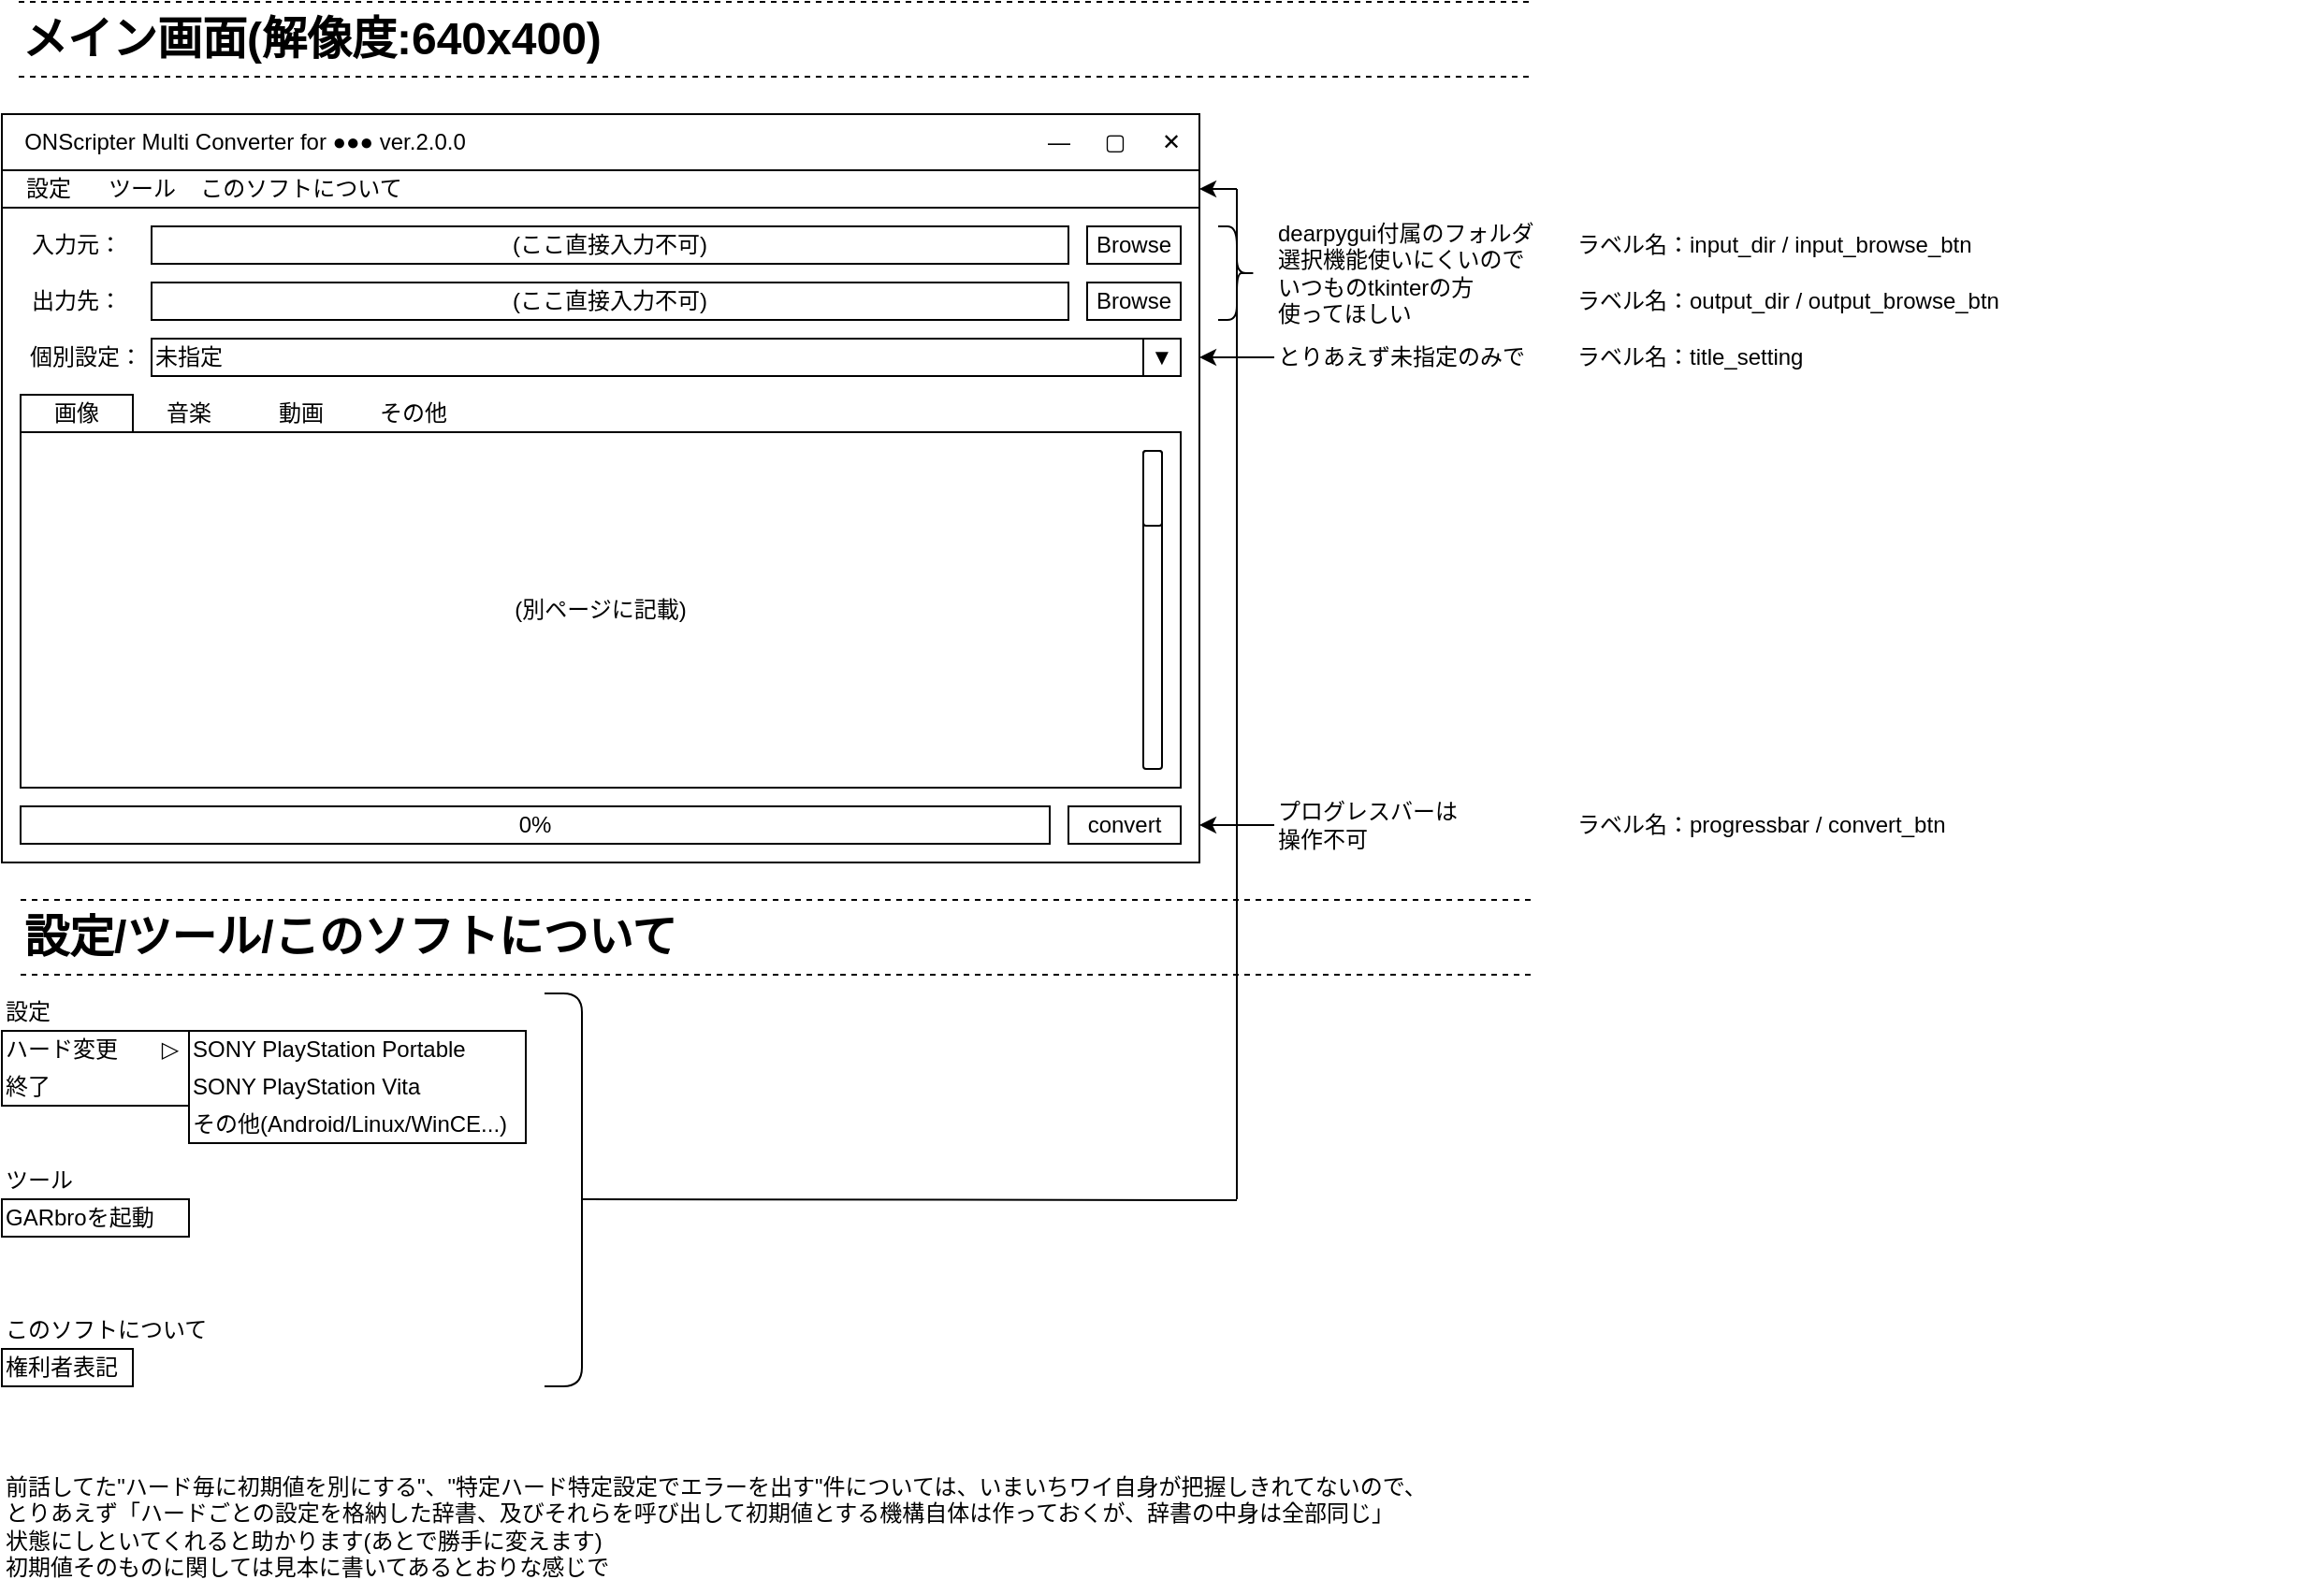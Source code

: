 <mxfile pages="5">
    <diagram name="メニュー" id="cyFSdCQJipADnxMezKzn">
        <mxGraphModel dx="1386" dy="787" grid="1" gridSize="10" guides="1" tooltips="1" connect="1" arrows="1" fold="1" page="1" pageScale="1" pageWidth="827" pageHeight="1169" math="0" shadow="0">
            <root>
                <mxCell id="0"/>
                <mxCell id="1" parent="0"/>
                <mxCell id="ZJ5o4XXWR9LKYfUehr3p-1" value="" style="rounded=0;whiteSpace=wrap;html=1;" parent="1" vertex="1">
                    <mxGeometry y="80" width="640" height="400" as="geometry"/>
                </mxCell>
                <mxCell id="ZJ5o4XXWR9LKYfUehr3p-3" value="" style="rounded=0;whiteSpace=wrap;html=1;align=center;" parent="1" vertex="1">
                    <mxGeometry y="110" width="640" height="20" as="geometry"/>
                </mxCell>
                <mxCell id="ZJ5o4XXWR9LKYfUehr3p-4" value="(ここ直接入力不可)" style="rounded=0;whiteSpace=wrap;html=1;" parent="1" vertex="1">
                    <mxGeometry x="80" y="140" width="490" height="20" as="geometry"/>
                </mxCell>
                <mxCell id="ZJ5o4XXWR9LKYfUehr3p-5" value="Browse" style="rounded=0;whiteSpace=wrap;html=1;" parent="1" vertex="1">
                    <mxGeometry x="580" y="140" width="50" height="20" as="geometry"/>
                </mxCell>
                <mxCell id="ZJ5o4XXWR9LKYfUehr3p-6" value="入力元：" style="text;html=1;align=center;verticalAlign=middle;whiteSpace=wrap;rounded=0;" parent="1" vertex="1">
                    <mxGeometry x="10" y="140" width="60" height="20" as="geometry"/>
                </mxCell>
                <mxCell id="ZJ5o4XXWR9LKYfUehr3p-7" value="出力先：" style="text;html=1;align=center;verticalAlign=middle;whiteSpace=wrap;rounded=0;" parent="1" vertex="1">
                    <mxGeometry x="10" y="170" width="60" height="20" as="geometry"/>
                </mxCell>
                <mxCell id="ZJ5o4XXWR9LKYfUehr3p-8" value="個別設定：" style="text;html=1;align=center;verticalAlign=middle;whiteSpace=wrap;rounded=0;" parent="1" vertex="1">
                    <mxGeometry x="10" y="200" width="70" height="20" as="geometry"/>
                </mxCell>
                <mxCell id="ZJ5o4XXWR9LKYfUehr3p-9" value="未指定" style="rounded=0;whiteSpace=wrap;html=1;align=left;" parent="1" vertex="1">
                    <mxGeometry x="80" y="200" width="530" height="20" as="geometry"/>
                </mxCell>
                <mxCell id="ZJ5o4XXWR9LKYfUehr3p-11" value="(ここ直接入力不可)" style="rounded=0;whiteSpace=wrap;html=1;" parent="1" vertex="1">
                    <mxGeometry x="80" y="170" width="490" height="20" as="geometry"/>
                </mxCell>
                <mxCell id="ZJ5o4XXWR9LKYfUehr3p-12" value="Browse" style="rounded=0;whiteSpace=wrap;html=1;" parent="1" vertex="1">
                    <mxGeometry x="580" y="170" width="50" height="20" as="geometry"/>
                </mxCell>
                <mxCell id="ZJ5o4XXWR9LKYfUehr3p-13" value="▼" style="rounded=0;whiteSpace=wrap;html=1;" parent="1" vertex="1">
                    <mxGeometry x="610" y="200" width="20" height="20" as="geometry"/>
                </mxCell>
                <mxCell id="ZJ5o4XXWR9LKYfUehr3p-15" value="(別ページに記載)" style="rounded=0;whiteSpace=wrap;html=1;" parent="1" vertex="1">
                    <mxGeometry x="10" y="250" width="620" height="190" as="geometry"/>
                </mxCell>
                <mxCell id="ZJ5o4XXWR9LKYfUehr3p-16" value="convert" style="rounded=0;whiteSpace=wrap;html=1;" parent="1" vertex="1">
                    <mxGeometry x="570" y="450" width="60" height="20" as="geometry"/>
                </mxCell>
                <mxCell id="ZJ5o4XXWR9LKYfUehr3p-17" value="0%" style="rounded=0;whiteSpace=wrap;html=1;" parent="1" vertex="1">
                    <mxGeometry x="10" y="450" width="550" height="20" as="geometry"/>
                </mxCell>
                <mxCell id="ZJ5o4XXWR9LKYfUehr3p-18" value="画像" style="rounded=0;whiteSpace=wrap;html=1;" parent="1" vertex="1">
                    <mxGeometry x="10" y="230" width="60" height="20" as="geometry"/>
                </mxCell>
                <mxCell id="ZJ5o4XXWR9LKYfUehr3p-22" value="" style="rounded=1;whiteSpace=wrap;html=1;" parent="1" vertex="1">
                    <mxGeometry x="610" y="260" width="10" height="170" as="geometry"/>
                </mxCell>
                <mxCell id="ZJ5o4XXWR9LKYfUehr3p-23" value="" style="rounded=1;whiteSpace=wrap;html=1;" parent="1" vertex="1">
                    <mxGeometry x="610" y="260" width="10" height="40" as="geometry"/>
                </mxCell>
                <mxCell id="ZJ5o4XXWR9LKYfUehr3p-28" value="音楽" style="text;html=1;align=center;verticalAlign=middle;whiteSpace=wrap;rounded=0;" parent="1" vertex="1">
                    <mxGeometry x="70" y="230" width="60" height="20" as="geometry"/>
                </mxCell>
                <mxCell id="ZJ5o4XXWR9LKYfUehr3p-29" value="その他" style="text;html=1;align=center;verticalAlign=middle;whiteSpace=wrap;rounded=0;" parent="1" vertex="1">
                    <mxGeometry x="190" y="230" width="60" height="20" as="geometry"/>
                </mxCell>
                <mxCell id="ZJ5o4XXWR9LKYfUehr3p-30" value="動画" style="text;html=1;align=center;verticalAlign=middle;whiteSpace=wrap;rounded=0;" parent="1" vertex="1">
                    <mxGeometry x="130" y="230" width="60" height="20" as="geometry"/>
                </mxCell>
                <mxCell id="ZJ5o4XXWR9LKYfUehr3p-31" value="&lt;span style=&quot;text-align: left;&quot;&gt;―&lt;/span&gt;" style="text;html=1;align=center;verticalAlign=middle;whiteSpace=wrap;rounded=0;" parent="1" vertex="1">
                    <mxGeometry x="550" y="80" width="30" height="30" as="geometry"/>
                </mxCell>
                <mxCell id="ZJ5o4XXWR9LKYfUehr3p-32" value="&lt;span style=&quot;text-align: left;&quot;&gt;▢&lt;/span&gt;" style="text;html=1;align=center;verticalAlign=middle;whiteSpace=wrap;rounded=0;" parent="1" vertex="1">
                    <mxGeometry x="580" y="80" width="30" height="30" as="geometry"/>
                </mxCell>
                <mxCell id="ZJ5o4XXWR9LKYfUehr3p-33" value="&lt;span style=&quot;text-align: left;&quot;&gt;✕&lt;/span&gt;" style="text;html=1;align=center;verticalAlign=middle;whiteSpace=wrap;rounded=0;" parent="1" vertex="1">
                    <mxGeometry x="610" y="80" width="30" height="30" as="geometry"/>
                </mxCell>
                <mxCell id="ZJ5o4XXWR9LKYfUehr3p-35" value="&lt;span style=&quot;&quot;&gt;ONScripter Multi Converter for ●●● ver.2.0.0&lt;/span&gt;" style="text;html=1;align=center;verticalAlign=middle;whiteSpace=wrap;rounded=0;" parent="1" vertex="1">
                    <mxGeometry y="80" width="260" height="30" as="geometry"/>
                </mxCell>
                <mxCell id="7no2W-Wt5nUsKtK6nFxR-1" value="&lt;span style=&quot;text-align: left;&quot;&gt;ツール&lt;/span&gt;" style="text;html=1;align=center;verticalAlign=middle;whiteSpace=wrap;rounded=0;" parent="1" vertex="1">
                    <mxGeometry x="50" y="110" width="50" height="20" as="geometry"/>
                </mxCell>
                <mxCell id="7no2W-Wt5nUsKtK6nFxR-2" value="&lt;span style=&quot;text-align: left;&quot;&gt;このソフトについて&lt;/span&gt;" style="text;html=1;align=center;verticalAlign=middle;whiteSpace=wrap;rounded=0;" parent="1" vertex="1">
                    <mxGeometry x="100" y="110" width="120" height="20" as="geometry"/>
                </mxCell>
                <mxCell id="7no2W-Wt5nUsKtK6nFxR-6" value="設定" style="text;html=1;align=center;verticalAlign=middle;whiteSpace=wrap;rounded=0;" parent="1" vertex="1">
                    <mxGeometry y="110" width="50" height="20" as="geometry"/>
                </mxCell>
                <mxCell id="q9JDBcdiNuODq9xJJeqU-1" value="" style="endArrow=classic;html=1;rounded=0;" parent="1" edge="1">
                    <mxGeometry width="50" height="50" relative="1" as="geometry">
                        <mxPoint x="680" y="210" as="sourcePoint"/>
                        <mxPoint x="640" y="210" as="targetPoint"/>
                    </mxGeometry>
                </mxCell>
                <mxCell id="q9JDBcdiNuODq9xJJeqU-2" value="とりあえず未指定のみで" style="text;html=1;align=left;verticalAlign=middle;whiteSpace=wrap;rounded=0;" parent="1" vertex="1">
                    <mxGeometry x="680" y="200" width="140" height="20" as="geometry"/>
                </mxCell>
                <mxCell id="q9JDBcdiNuODq9xJJeqU-3" value="" style="shape=curlyBracket;whiteSpace=wrap;html=1;rounded=1;flipH=1;labelPosition=right;verticalLabelPosition=middle;align=left;verticalAlign=middle;" parent="1" vertex="1">
                    <mxGeometry x="650" y="140" width="20" height="50" as="geometry"/>
                </mxCell>
                <mxCell id="q9JDBcdiNuODq9xJJeqU-4" value="dearpygui付属のフォルダ選択機能使いにくいので&lt;br&gt;いつものtkinterの方&lt;br&gt;使ってほしい" style="text;html=1;align=left;verticalAlign=middle;whiteSpace=wrap;rounded=0;" parent="1" vertex="1">
                    <mxGeometry x="680" y="140" width="140" height="50" as="geometry"/>
                </mxCell>
                <mxCell id="q9JDBcdiNuODq9xJJeqU-6" value="" style="endArrow=classic;html=1;rounded=0;" parent="1" edge="1">
                    <mxGeometry width="50" height="50" relative="1" as="geometry">
                        <mxPoint x="660" y="120" as="sourcePoint"/>
                        <mxPoint x="640" y="120" as="targetPoint"/>
                    </mxGeometry>
                </mxCell>
                <mxCell id="q9JDBcdiNuODq9xJJeqU-8" value="" style="endArrow=none;html=1;rounded=0;" parent="1" edge="1">
                    <mxGeometry width="50" height="50" relative="1" as="geometry">
                        <mxPoint x="660" y="660" as="sourcePoint"/>
                        <mxPoint x="660" y="120" as="targetPoint"/>
                    </mxGeometry>
                </mxCell>
                <mxCell id="q9JDBcdiNuODq9xJJeqU-9" value="" style="endArrow=none;dashed=1;html=1;rounded=0;" parent="1" edge="1">
                    <mxGeometry width="50" height="50" relative="1" as="geometry">
                        <mxPoint x="10" y="500" as="sourcePoint"/>
                        <mxPoint x="820" y="500" as="targetPoint"/>
                    </mxGeometry>
                </mxCell>
                <mxCell id="q9JDBcdiNuODq9xJJeqU-10" value="" style="endArrow=classic;html=1;rounded=0;" parent="1" edge="1">
                    <mxGeometry width="50" height="50" relative="1" as="geometry">
                        <mxPoint x="680" y="460" as="sourcePoint"/>
                        <mxPoint x="640" y="460" as="targetPoint"/>
                    </mxGeometry>
                </mxCell>
                <mxCell id="q9JDBcdiNuODq9xJJeqU-12" value="設定/ツール/このソフトについて" style="text;strokeColor=none;fillColor=none;html=1;fontSize=24;fontStyle=1;verticalAlign=middle;align=left;" parent="1" vertex="1">
                    <mxGeometry x="10" y="510" width="430" height="20" as="geometry"/>
                </mxCell>
                <mxCell id="q9JDBcdiNuODq9xJJeqU-14" value="" style="endArrow=none;dashed=1;html=1;rounded=0;" parent="1" edge="1">
                    <mxGeometry width="50" height="50" relative="1" as="geometry">
                        <mxPoint x="10" y="540" as="sourcePoint"/>
                        <mxPoint x="820" y="540" as="targetPoint"/>
                    </mxGeometry>
                </mxCell>
                <mxCell id="q9JDBcdiNuODq9xJJeqU-18" value="" style="endArrow=none;dashed=1;html=1;rounded=0;" parent="1" edge="1">
                    <mxGeometry width="50" height="50" relative="1" as="geometry">
                        <mxPoint x="9" y="20" as="sourcePoint"/>
                        <mxPoint x="819" y="20" as="targetPoint"/>
                    </mxGeometry>
                </mxCell>
                <mxCell id="q9JDBcdiNuODq9xJJeqU-19" value="メイン画面(解像度:640x400)" style="text;strokeColor=none;fillColor=none;html=1;fontSize=24;fontStyle=1;verticalAlign=middle;align=left;" parent="1" vertex="1">
                    <mxGeometry x="9" y="30" width="430" height="20" as="geometry"/>
                </mxCell>
                <mxCell id="q9JDBcdiNuODq9xJJeqU-20" value="" style="endArrow=none;dashed=1;html=1;rounded=0;" parent="1" edge="1">
                    <mxGeometry width="50" height="50" relative="1" as="geometry">
                        <mxPoint x="9" y="60" as="sourcePoint"/>
                        <mxPoint x="819" y="60" as="targetPoint"/>
                    </mxGeometry>
                </mxCell>
                <mxCell id="q9JDBcdiNuODq9xJJeqU-21" value="設定" style="text;html=1;align=left;verticalAlign=middle;whiteSpace=wrap;rounded=0;" parent="1" vertex="1">
                    <mxGeometry y="550" width="50" height="20" as="geometry"/>
                </mxCell>
                <mxCell id="q9JDBcdiNuODq9xJJeqU-22" value="" style="rounded=0;whiteSpace=wrap;html=1;" parent="1" vertex="1">
                    <mxGeometry y="570" width="100" height="40" as="geometry"/>
                </mxCell>
                <mxCell id="q9JDBcdiNuODq9xJJeqU-23" value="ハード変更" style="text;html=1;align=left;verticalAlign=middle;whiteSpace=wrap;rounded=0;" parent="1" vertex="1">
                    <mxGeometry y="570" width="70" height="20" as="geometry"/>
                </mxCell>
                <mxCell id="q9JDBcdiNuODq9xJJeqU-24" value="終了" style="text;html=1;align=left;verticalAlign=middle;whiteSpace=wrap;rounded=0;" parent="1" vertex="1">
                    <mxGeometry y="590" width="70" height="20" as="geometry"/>
                </mxCell>
                <mxCell id="q9JDBcdiNuODq9xJJeqU-25" value="▷" style="text;html=1;align=center;verticalAlign=middle;whiteSpace=wrap;rounded=0;" parent="1" vertex="1">
                    <mxGeometry x="80" y="570" width="20" height="20" as="geometry"/>
                </mxCell>
                <mxCell id="q9JDBcdiNuODq9xJJeqU-26" value="" style="rounded=0;whiteSpace=wrap;html=1;" parent="1" vertex="1">
                    <mxGeometry x="100" y="570" width="180" height="60" as="geometry"/>
                </mxCell>
                <mxCell id="q9JDBcdiNuODq9xJJeqU-28" value="&lt;div&gt;SONY PlayStation Portable&lt;/div&gt;" style="text;html=1;align=left;verticalAlign=middle;whiteSpace=wrap;rounded=0;" parent="1" vertex="1">
                    <mxGeometry x="100" y="570" width="180" height="20" as="geometry"/>
                </mxCell>
                <mxCell id="q9JDBcdiNuODq9xJJeqU-29" value="&lt;div&gt;SONY PlayStation Vita&lt;/div&gt;" style="text;html=1;align=left;verticalAlign=middle;whiteSpace=wrap;rounded=0;" parent="1" vertex="1">
                    <mxGeometry x="100" y="590" width="180" height="20" as="geometry"/>
                </mxCell>
                <mxCell id="q9JDBcdiNuODq9xJJeqU-30" value="&lt;div&gt;その他(Android/Linux/WinCE...)&lt;/div&gt;" style="text;html=1;align=left;verticalAlign=middle;whiteSpace=wrap;rounded=0;" parent="1" vertex="1">
                    <mxGeometry x="100" y="610" width="180" height="20" as="geometry"/>
                </mxCell>
                <mxCell id="q9JDBcdiNuODq9xJJeqU-31" value="ツール" style="text;html=1;align=left;verticalAlign=middle;whiteSpace=wrap;rounded=0;" parent="1" vertex="1">
                    <mxGeometry y="640" width="50" height="20" as="geometry"/>
                </mxCell>
                <mxCell id="q9JDBcdiNuODq9xJJeqU-32" value="" style="rounded=0;whiteSpace=wrap;html=1;" parent="1" vertex="1">
                    <mxGeometry y="660" width="100" height="20" as="geometry"/>
                </mxCell>
                <mxCell id="q9JDBcdiNuODq9xJJeqU-33" value="&lt;div&gt;GARbroを起動&lt;/div&gt;" style="text;html=1;align=left;verticalAlign=middle;whiteSpace=wrap;rounded=0;" parent="1" vertex="1">
                    <mxGeometry y="660" width="100" height="20" as="geometry"/>
                </mxCell>
                <mxCell id="q9JDBcdiNuODq9xJJeqU-36" value="このソフトについて" style="text;html=1;align=left;verticalAlign=middle;whiteSpace=wrap;rounded=0;" parent="1" vertex="1">
                    <mxGeometry y="720" width="120" height="20" as="geometry"/>
                </mxCell>
                <mxCell id="q9JDBcdiNuODq9xJJeqU-37" value="" style="rounded=0;whiteSpace=wrap;html=1;" parent="1" vertex="1">
                    <mxGeometry y="740" width="70" height="20" as="geometry"/>
                </mxCell>
                <mxCell id="q9JDBcdiNuODq9xJJeqU-38" value="&lt;div&gt;権利者表記&lt;/div&gt;" style="text;html=1;align=left;verticalAlign=middle;whiteSpace=wrap;rounded=0;" parent="1" vertex="1">
                    <mxGeometry y="740" width="70" height="20" as="geometry"/>
                </mxCell>
                <mxCell id="q9JDBcdiNuODq9xJJeqU-39" value="" style="endArrow=none;html=1;rounded=0;" parent="1" edge="1">
                    <mxGeometry width="50" height="50" relative="1" as="geometry">
                        <mxPoint x="310" y="660" as="sourcePoint"/>
                        <mxPoint x="660" y="660.5" as="targetPoint"/>
                    </mxGeometry>
                </mxCell>
                <mxCell id="q9JDBcdiNuODq9xJJeqU-40" value="" style="shape=curlyBracket;whiteSpace=wrap;html=1;rounded=1;flipH=1;labelPosition=right;verticalLabelPosition=middle;align=left;verticalAlign=middle;size=0;" parent="1" vertex="1">
                    <mxGeometry x="290" y="550" width="20" height="210" as="geometry"/>
                </mxCell>
                <mxCell id="l0FGXq3GSmWO0679zBiD-1" value="プログレスバーは&lt;br&gt;操作不可" style="text;html=1;align=left;verticalAlign=middle;whiteSpace=wrap;rounded=0;" parent="1" vertex="1">
                    <mxGeometry x="680" y="440" width="140" height="40" as="geometry"/>
                </mxCell>
                <mxCell id="h9Log1McpGb3Bh10H8E6-1" value="ラベル名：input_dir&lt;span style=&quot;text-align: center;&quot;&gt;&amp;nbsp;/&amp;nbsp;&lt;/span&gt;input_b&lt;span style=&quot;text-align: center;&quot;&gt;rowse_btn&lt;/span&gt;" style="text;html=1;strokeColor=none;fillColor=none;align=left;verticalAlign=middle;whiteSpace=wrap;rounded=0;" vertex="1" parent="1">
                    <mxGeometry x="840" y="140" width="400" height="20" as="geometry"/>
                </mxCell>
                <mxCell id="h9Log1McpGb3Bh10H8E6-2" value="ラベル名：output_dir&lt;span style=&quot;text-align: center;&quot;&gt;&amp;nbsp;/&amp;nbsp;&lt;/span&gt;output_b&lt;span style=&quot;text-align: center;&quot;&gt;rowse_btn&lt;/span&gt;" style="text;html=1;strokeColor=none;fillColor=none;align=left;verticalAlign=middle;whiteSpace=wrap;rounded=0;" vertex="1" parent="1">
                    <mxGeometry x="840" y="170" width="400" height="20" as="geometry"/>
                </mxCell>
                <mxCell id="h9Log1McpGb3Bh10H8E6-3" value="ラベル名：title_setting" style="text;html=1;strokeColor=none;fillColor=none;align=left;verticalAlign=middle;whiteSpace=wrap;rounded=0;" vertex="1" parent="1">
                    <mxGeometry x="840" y="200" width="400" height="20" as="geometry"/>
                </mxCell>
                <mxCell id="h9Log1McpGb3Bh10H8E6-4" value="ラベル名：progressbar / convert_btn" style="text;html=1;strokeColor=none;fillColor=none;align=left;verticalAlign=middle;whiteSpace=wrap;rounded=0;" vertex="1" parent="1">
                    <mxGeometry x="840" y="450" width="400" height="20" as="geometry"/>
                </mxCell>
                <mxCell id="Kej2g5oAzgG2--TkxYAv-1" value="前話してた&quot;ハード毎に初期値を別にする&quot;、&quot;特定ハード特定設定でエラーを出す&quot;件については、いまいちワイ自身が把握しきれてないので、&lt;br&gt;とりあえず「ハードごとの設定を格納した辞書、及びそれらを呼び出して初期値とする機構自体は作っておくが、辞書の中身は全部同じ」&lt;br&gt;状態にしといてくれると助かります(あとで勝手に変えます)&lt;br&gt;初期値そのものに関しては見本に書いてあるとおりな感じで" style="text;html=1;strokeColor=none;fillColor=none;align=left;verticalAlign=middle;whiteSpace=wrap;rounded=0;" vertex="1" parent="1">
                    <mxGeometry y="800" width="820" height="70" as="geometry"/>
                </mxCell>
            </root>
        </mxGraphModel>
    </diagram>
    <diagram id="7dd_BujzgHlxzfeLwhIP" name="画像">
        <mxGraphModel dx="1386" dy="787" grid="1" gridSize="10" guides="1" tooltips="1" connect="1" arrows="1" fold="1" page="1" pageScale="1" pageWidth="827" pageHeight="1169" math="0" shadow="0">
            <root>
                <mxCell id="0"/>
                <mxCell id="1" parent="0"/>
                <mxCell id="0T5-Mmig-L0mrdRGl-uX-1" value="" style="rounded=0;whiteSpace=wrap;html=1;strokeColor=#666666;" parent="1" vertex="1">
                    <mxGeometry x="10" y="30" width="620" height="240" as="geometry"/>
                </mxCell>
                <mxCell id="sN65dglMGMg8vHZHCbVa-1" value="" style="rounded=1;whiteSpace=wrap;html=1;" parent="1" vertex="1">
                    <mxGeometry x="610" y="40" width="10" height="220" as="geometry"/>
                </mxCell>
                <mxCell id="8S03C2n2hcHFRWJ3YYmB-2" value="画像" style="rounded=0;whiteSpace=wrap;html=1;" parent="1" vertex="1">
                    <mxGeometry x="10" y="10" width="60" height="20" as="geometry"/>
                </mxCell>
                <mxCell id="SbKjgpl0du5i4acPQ7JU-1" value="音楽" style="text;html=1;align=center;verticalAlign=middle;whiteSpace=wrap;rounded=0;" parent="1" vertex="1">
                    <mxGeometry x="70" y="10" width="60" height="20" as="geometry"/>
                </mxCell>
                <mxCell id="SbKjgpl0du5i4acPQ7JU-2" value="動画" style="text;html=1;align=center;verticalAlign=middle;whiteSpace=wrap;rounded=0;" parent="1" vertex="1">
                    <mxGeometry x="130" y="10" width="60" height="20" as="geometry"/>
                </mxCell>
                <mxCell id="SbKjgpl0du5i4acPQ7JU-3" value="その他" style="text;html=1;align=center;verticalAlign=middle;whiteSpace=wrap;rounded=0;" parent="1" vertex="1">
                    <mxGeometry x="190" y="10" width="60" height="20" as="geometry"/>
                </mxCell>
                <mxCell id="6FyZtLT6zklFmQ2ptPQ_-4" value="" style="verticalLabelPosition=bottom;verticalAlign=top;html=1;shape=mxgraph.basic.patternFillRect;fillStyle=diag;step=5;fillStrokeWidth=0.2;fillStrokeColor=#dddddd;" parent="1" vertex="1">
                    <mxGeometry x="20" y="40" width="580" height="20" as="geometry"/>
                </mxCell>
                <mxCell id="6FyZtLT6zklFmQ2ptPQ_-5" value="▼" style="text;html=1;align=center;verticalAlign=middle;whiteSpace=wrap;rounded=0;" parent="1" vertex="1">
                    <mxGeometry x="20" y="40" width="20" height="20" as="geometry"/>
                </mxCell>
                <mxCell id="LO2grYecb7Vrjh5QBIBv-1" value="基本設定" style="text;html=1;align=left;verticalAlign=middle;whiteSpace=wrap;rounded=0;" parent="1" vertex="1">
                    <mxGeometry x="40" y="40" width="560" height="20" as="geometry"/>
                </mxCell>
                <mxCell id="LO2grYecb7Vrjh5QBIBv-2" value="JPEG品質：" style="text;html=1;align=left;verticalAlign=middle;whiteSpace=wrap;rounded=0;" parent="1" vertex="1">
                    <mxGeometry x="40" y="70" width="100" height="20" as="geometry"/>
                </mxCell>
                <mxCell id="LO2grYecb7Vrjh5QBIBv-3" value="95" style="rounded=0;whiteSpace=wrap;html=1;" parent="1" vertex="1">
                    <mxGeometry x="200" y="70" width="400" height="20" as="geometry"/>
                </mxCell>
                <mxCell id="LO2grYecb7Vrjh5QBIBv-7" value="" style="rounded=1;whiteSpace=wrap;html=1;" parent="1" vertex="1">
                    <mxGeometry x="580" y="70" width="10" height="20" as="geometry"/>
                </mxCell>
                <mxCell id="aQCtQy0W7qJYHcGlbnzG-2" value="" style="verticalLabelPosition=bottom;verticalAlign=top;html=1;shape=mxgraph.basic.patternFillRect;fillStyle=diag;step=5;fillStrokeWidth=0.2;fillStrokeColor=#dddddd;" parent="1" vertex="1">
                    <mxGeometry x="20" y="140" width="580" height="20" as="geometry"/>
                </mxCell>
                <mxCell id="aQCtQy0W7qJYHcGlbnzG-3" value="▼" style="text;html=1;align=center;verticalAlign=middle;whiteSpace=wrap;rounded=0;" parent="1" vertex="1">
                    <mxGeometry x="20" y="140" width="20" height="20" as="geometry"/>
                </mxCell>
                <mxCell id="aQCtQy0W7qJYHcGlbnzG-4" value="詳細設定" style="text;html=1;align=left;verticalAlign=middle;whiteSpace=wrap;rounded=0;" parent="1" vertex="1">
                    <mxGeometry x="40" y="140" width="560" height="20" as="geometry"/>
                </mxCell>
                <mxCell id="XC1RYCb1j4GUsJy6PfyK-1" value="透過形式&quot;l&quot;,&quot;r&quot;以外のBMPを検出しJPEGへ変換" style="text;html=1;align=left;verticalAlign=middle;whiteSpace=wrap;rounded=0;" parent="1" vertex="1">
                    <mxGeometry x="70" y="170" width="300" height="20" as="geometry"/>
                </mxCell>
                <mxCell id="XC1RYCb1j4GUsJy6PfyK-2" value="✔" style="rounded=0;whiteSpace=wrap;html=1;" parent="1" vertex="1">
                    <mxGeometry x="40" y="170" width="20" height="20" as="geometry"/>
                </mxCell>
                <mxCell id="XC1RYCb1j4GUsJy6PfyK-6" value="✔" style="rounded=0;whiteSpace=wrap;html=1;" parent="1" vertex="1">
                    <mxGeometry x="40" y="200" width="20" height="20" as="geometry"/>
                </mxCell>
                <mxCell id="XC1RYCb1j4GUsJy6PfyK-7" value="透過形式&quot;l&quot;,&quot;r&quot;のBMPを検出しGIFへ変換" style="text;html=1;align=left;verticalAlign=middle;whiteSpace=wrap;rounded=0;" parent="1" vertex="1">
                    <mxGeometry x="70" y="200" width="300" height="20" as="geometry"/>
                </mxCell>
                <mxCell id="XC1RYCb1j4GUsJy6PfyK-8" value="一般的な非PNGの横解像度を特定の倍数にする：" style="text;html=1;align=left;verticalAlign=middle;whiteSpace=wrap;rounded=0;" parent="1" vertex="1">
                    <mxGeometry x="70" y="230" width="270" height="20" as="geometry"/>
                </mxCell>
                <mxCell id="XC1RYCb1j4GUsJy6PfyK-9" value="2" style="rounded=0;whiteSpace=wrap;html=1;align=left;" parent="1" vertex="1">
                    <mxGeometry x="480" y="230" width="60" height="20" as="geometry"/>
                </mxCell>
                <mxCell id="XC1RYCb1j4GUsJy6PfyK-10" value="✔" style="rounded=0;whiteSpace=wrap;html=1;" parent="1" vertex="1">
                    <mxGeometry x="40" y="230" width="20" height="20" as="geometry"/>
                </mxCell>
                <mxCell id="XC1RYCb1j4GUsJy6PfyK-11" value="▼" style="rounded=0;whiteSpace=wrap;html=1;" parent="1" vertex="1">
                    <mxGeometry x="520" y="230" width="20" height="20" as="geometry"/>
                </mxCell>
                <mxCell id="XC1RYCb1j4GUsJy6PfyK-12" value="の倍数" style="text;html=1;align=center;verticalAlign=middle;whiteSpace=wrap;rounded=0;" parent="1" vertex="1">
                    <mxGeometry x="540" y="230" width="60" height="20" as="geometry"/>
                </mxCell>
                <mxCell id="XC1RYCb1j4GUsJy6PfyK-13" value="PNGを減色：" style="text;html=1;align=left;verticalAlign=middle;whiteSpace=wrap;rounded=0;" parent="1" vertex="1">
                    <mxGeometry x="70" y="100" width="270" height="20" as="geometry"/>
                </mxCell>
                <mxCell id="XC1RYCb1j4GUsJy6PfyK-14" value="256" style="rounded=0;whiteSpace=wrap;html=1;align=left;" parent="1" vertex="1">
                    <mxGeometry x="480" y="100" width="80" height="20" as="geometry"/>
                </mxCell>
                <mxCell id="XC1RYCb1j4GUsJy6PfyK-15" value="✔" style="rounded=0;whiteSpace=wrap;html=1;" parent="1" vertex="1">
                    <mxGeometry x="40" y="100" width="20" height="20" as="geometry"/>
                </mxCell>
                <mxCell id="XC1RYCb1j4GUsJy6PfyK-16" value="▼" style="rounded=0;whiteSpace=wrap;html=1;" parent="1" vertex="1">
                    <mxGeometry x="540" y="100" width="20" height="20" as="geometry"/>
                </mxCell>
                <mxCell id="XC1RYCb1j4GUsJy6PfyK-17" value="色" style="text;html=1;align=center;verticalAlign=middle;whiteSpace=wrap;rounded=0;" parent="1" vertex="1">
                    <mxGeometry x="560" y="100" width="40" height="20" as="geometry"/>
                </mxCell>
                <mxCell id="YrvD5t1A_rSsp6ZTAO8E-1" value="" style="endArrow=classic;html=1;rounded=0;" parent="1" edge="1">
                    <mxGeometry width="50" height="50" relative="1" as="geometry">
                        <mxPoint x="680" y="80" as="sourcePoint"/>
                        <mxPoint x="640" y="80" as="targetPoint"/>
                    </mxGeometry>
                </mxCell>
                <mxCell id="YrvD5t1A_rSsp6ZTAO8E-2" value="範囲:0-100" style="text;html=1;align=left;verticalAlign=middle;whiteSpace=wrap;rounded=0;" parent="1" vertex="1">
                    <mxGeometry x="680" y="70" width="120" height="20" as="geometry"/>
                </mxCell>
                <mxCell id="JAqsgUjQmgXv5bBjV8Pl-1" value="" style="endArrow=classic;html=1;rounded=0;" parent="1" edge="1">
                    <mxGeometry width="50" height="50" relative="1" as="geometry">
                        <mxPoint x="680" y="109.5" as="sourcePoint"/>
                        <mxPoint x="640" y="109.5" as="targetPoint"/>
                    </mxGeometry>
                </mxCell>
                <mxCell id="JAqsgUjQmgXv5bBjV8Pl-2" value="" style="endArrow=classic;html=1;rounded=0;" parent="1" edge="1">
                    <mxGeometry width="50" height="50" relative="1" as="geometry">
                        <mxPoint x="680" y="239.5" as="sourcePoint"/>
                        <mxPoint x="640" y="239.5" as="targetPoint"/>
                    </mxGeometry>
                </mxCell>
                <mxCell id="rA8B5PojaPqb6ayXWFPK-1" value="範囲:[1,2,3,4]" style="text;html=1;align=left;verticalAlign=middle;whiteSpace=wrap;rounded=0;" parent="1" vertex="1">
                    <mxGeometry x="680" y="230" width="140" height="20" as="geometry"/>
                </mxCell>
                <mxCell id="rA8B5PojaPqb6ayXWFPK-2" value="範囲:[256,192,128]" style="text;html=1;align=left;verticalAlign=middle;whiteSpace=wrap;rounded=0;" parent="1" vertex="1">
                    <mxGeometry x="680" y="100" width="140" height="20" as="geometry"/>
                </mxCell>
                <mxCell id="0_hDqOCsSPti3y6RI9_c-1" value="ラベル名：img_jpgquality_bar" style="text;html=1;strokeColor=none;fillColor=none;align=left;verticalAlign=middle;whiteSpace=wrap;rounded=0;" vertex="1" parent="1">
                    <mxGeometry x="840" y="70" width="300" height="20" as="geometry"/>
                </mxCell>
                <mxCell id="EbwnkXenNNcXA8dOa8H6-1" value="ラベル名：img_pngquantize_chk /&amp;nbsp; img_pngquantize_num" style="text;html=1;strokeColor=none;fillColor=none;align=left;verticalAlign=middle;whiteSpace=wrap;rounded=0;" vertex="1" parent="1">
                    <mxGeometry x="840" y="100" width="350" height="20" as="geometry"/>
                </mxCell>
                <mxCell id="EbwnkXenNNcXA8dOa8H6-2" value="ラベル名：img_bmptojpg_chk" style="text;html=1;strokeColor=none;fillColor=none;align=left;verticalAlign=middle;whiteSpace=wrap;rounded=0;" vertex="1" parent="1">
                    <mxGeometry x="840" y="170" width="300" height="20" as="geometry"/>
                </mxCell>
                <mxCell id="EbwnkXenNNcXA8dOa8H6-3" value="ラベル名：img_bmptogif_chk" style="text;html=1;strokeColor=none;fillColor=none;align=left;verticalAlign=middle;whiteSpace=wrap;rounded=0;" vertex="1" parent="1">
                    <mxGeometry x="840" y="200" width="300" height="20" as="geometry"/>
                </mxCell>
                <mxCell id="EbwnkXenNNcXA8dOa8H6-4" value="ラベル名：img_multi_chk / img_multi_num" style="text;html=1;strokeColor=none;fillColor=none;align=left;verticalAlign=middle;whiteSpace=wrap;rounded=0;" vertex="1" parent="1">
                    <mxGeometry x="840" y="230" width="300" height="20" as="geometry"/>
                </mxCell>
            </root>
        </mxGraphModel>
    </diagram>
    <diagram name="音楽" id="OT7bktF4bSLRDVRi4Yg5">
        <mxGraphModel dx="1386" dy="787" grid="1" gridSize="10" guides="1" tooltips="1" connect="1" arrows="1" fold="1" page="1" pageScale="1" pageWidth="827" pageHeight="1169" math="0" shadow="0">
            <root>
                <mxCell id="VwytVXz7YyR9c4-WRPcN-0"/>
                <mxCell id="VwytVXz7YyR9c4-WRPcN-1" parent="VwytVXz7YyR9c4-WRPcN-0"/>
                <mxCell id="VwytVXz7YyR9c4-WRPcN-2" value="" style="rounded=0;whiteSpace=wrap;html=1;" parent="VwytVXz7YyR9c4-WRPcN-1" vertex="1">
                    <mxGeometry x="10" y="30" width="620" height="590" as="geometry"/>
                </mxCell>
                <mxCell id="VwytVXz7YyR9c4-WRPcN-3" value="" style="rounded=1;whiteSpace=wrap;html=1;" parent="VwytVXz7YyR9c4-WRPcN-1" vertex="1">
                    <mxGeometry x="610" y="40" width="10" height="570" as="geometry"/>
                </mxCell>
                <mxCell id="im6-Azp_1IxXJA8MtQ6F-0" style="edgeStyle=orthogonalEdgeStyle;rounded=0;orthogonalLoop=1;jettySize=auto;html=1;exitX=0.5;exitY=1;exitDx=0;exitDy=0;" parent="VwytVXz7YyR9c4-WRPcN-1" source="VwytVXz7YyR9c4-WRPcN-4" edge="1">
                    <mxGeometry relative="1" as="geometry">
                        <mxPoint x="110" y="20" as="targetPoint"/>
                    </mxGeometry>
                </mxCell>
                <mxCell id="VwytVXz7YyR9c4-WRPcN-4" value="音楽" style="rounded=0;whiteSpace=wrap;html=1;" parent="VwytVXz7YyR9c4-WRPcN-1" vertex="1">
                    <mxGeometry x="70" y="10" width="60" height="20" as="geometry"/>
                </mxCell>
                <mxCell id="VwytVXz7YyR9c4-WRPcN-5" value="画像" style="text;html=1;align=center;verticalAlign=middle;whiteSpace=wrap;rounded=0;" parent="VwytVXz7YyR9c4-WRPcN-1" vertex="1">
                    <mxGeometry x="10" y="10" width="60" height="20" as="geometry"/>
                </mxCell>
                <mxCell id="VwytVXz7YyR9c4-WRPcN-6" value="動画" style="text;html=1;align=center;verticalAlign=middle;whiteSpace=wrap;rounded=0;" parent="VwytVXz7YyR9c4-WRPcN-1" vertex="1">
                    <mxGeometry x="130" y="10" width="60" height="20" as="geometry"/>
                </mxCell>
                <mxCell id="VwytVXz7YyR9c4-WRPcN-7" value="その他" style="text;html=1;align=center;verticalAlign=middle;whiteSpace=wrap;rounded=0;" parent="VwytVXz7YyR9c4-WRPcN-1" vertex="1">
                    <mxGeometry x="190" y="10" width="60" height="20" as="geometry"/>
                </mxCell>
                <mxCell id="LOKbNzBjacVLTEbcfNKJ-0" value="" style="verticalLabelPosition=bottom;verticalAlign=top;html=1;shape=mxgraph.basic.patternFillRect;fillStyle=diag;step=5;fillStrokeWidth=0.2;fillStrokeColor=#dddddd;" parent="VwytVXz7YyR9c4-WRPcN-1" vertex="1">
                    <mxGeometry x="20" y="40" width="580" height="20" as="geometry"/>
                </mxCell>
                <mxCell id="LOKbNzBjacVLTEbcfNKJ-1" value="▼" style="text;html=1;align=center;verticalAlign=middle;whiteSpace=wrap;rounded=0;" parent="VwytVXz7YyR9c4-WRPcN-1" vertex="1">
                    <mxGeometry x="20" y="40" width="20" height="20" as="geometry"/>
                </mxCell>
                <mxCell id="LOKbNzBjacVLTEbcfNKJ-2" value="基本設定" style="text;html=1;align=left;verticalAlign=middle;whiteSpace=wrap;rounded=0;" parent="VwytVXz7YyR9c4-WRPcN-1" vertex="1">
                    <mxGeometry x="40" y="40" width="560" height="20" as="geometry"/>
                </mxCell>
                <mxCell id="wkGRTNuEIHW60Q331Z1F-0" value="BGMフォーマット：" style="text;html=1;align=left;verticalAlign=middle;whiteSpace=wrap;rounded=0;" parent="VwytVXz7YyR9c4-WRPcN-1" vertex="1">
                    <mxGeometry x="20" y="70" width="150" height="20" as="geometry"/>
                </mxCell>
                <mxCell id="wkGRTNuEIHW60Q331Z1F-1" value="◎ OGG" style="text;html=1;align=left;verticalAlign=middle;whiteSpace=wrap;rounded=0;" parent="VwytVXz7YyR9c4-WRPcN-1" vertex="1">
                    <mxGeometry x="280" y="70" width="80" height="20" as="geometry"/>
                </mxCell>
                <mxCell id="wkGRTNuEIHW60Q331Z1F-2" value="◯ MP3" style="text;html=1;align=left;verticalAlign=middle;whiteSpace=wrap;rounded=0;" parent="VwytVXz7YyR9c4-WRPcN-1" vertex="1">
                    <mxGeometry x="380" y="70" width="80" height="20" as="geometry"/>
                </mxCell>
                <mxCell id="wkGRTNuEIHW60Q331Z1F-3" value="◯ WAV" style="text;html=1;align=left;verticalAlign=middle;whiteSpace=wrap;rounded=0;" parent="VwytVXz7YyR9c4-WRPcN-1" vertex="1">
                    <mxGeometry x="480" y="70" width="80" height="20" as="geometry"/>
                </mxCell>
                <mxCell id="wkGRTNuEIHW60Q331Z1F-11" value="SE/VOICEフォーマット：" style="text;html=1;align=left;verticalAlign=middle;whiteSpace=wrap;rounded=0;" parent="VwytVXz7YyR9c4-WRPcN-1" vertex="1">
                    <mxGeometry x="20" y="100" width="150" height="20" as="geometry"/>
                </mxCell>
                <mxCell id="wkGRTNuEIHW60Q331Z1F-12" value="◎ OGG" style="text;html=1;align=left;verticalAlign=middle;whiteSpace=wrap;rounded=0;" parent="VwytVXz7YyR9c4-WRPcN-1" vertex="1">
                    <mxGeometry x="280" y="100" width="80" height="20" as="geometry"/>
                </mxCell>
                <mxCell id="wkGRTNuEIHW60Q331Z1F-13" value="◯ MP3" style="text;html=1;align=left;verticalAlign=middle;whiteSpace=wrap;rounded=0;" parent="VwytVXz7YyR9c4-WRPcN-1" vertex="1">
                    <mxGeometry x="380" y="100" width="80" height="20" as="geometry"/>
                </mxCell>
                <mxCell id="wkGRTNuEIHW60Q331Z1F-14" value="◯ WAV" style="text;html=1;align=left;verticalAlign=middle;whiteSpace=wrap;rounded=0;" parent="VwytVXz7YyR9c4-WRPcN-1" vertex="1">
                    <mxGeometry x="480" y="100" width="80" height="20" as="geometry"/>
                </mxCell>
                <mxCell id="6RGyAqyHrtMZ9sI0wzNT-0" value="" style="verticalLabelPosition=bottom;verticalAlign=top;html=1;shape=mxgraph.basic.patternFillRect;fillStyle=diag;step=5;fillStrokeWidth=0.2;fillStrokeColor=#dddddd;" parent="VwytVXz7YyR9c4-WRPcN-1" vertex="1">
                    <mxGeometry x="20" y="200" width="580" height="20" as="geometry"/>
                </mxCell>
                <mxCell id="6RGyAqyHrtMZ9sI0wzNT-1" value="▼" style="text;html=1;align=center;verticalAlign=middle;whiteSpace=wrap;rounded=0;" parent="VwytVXz7YyR9c4-WRPcN-1" vertex="1">
                    <mxGeometry x="20" y="200" width="20" height="20" as="geometry"/>
                </mxCell>
                <mxCell id="6RGyAqyHrtMZ9sI0wzNT-2" value="詳細設定" style="text;html=1;align=left;verticalAlign=middle;whiteSpace=wrap;rounded=0;" parent="VwytVXz7YyR9c4-WRPcN-1" vertex="1">
                    <mxGeometry x="40" y="200" width="560" height="20" as="geometry"/>
                </mxCell>
                <mxCell id="_4auHPxZXb7H0VVTZUiM-0" value="" style="endArrow=none;html=1;rounded=0;" parent="VwytVXz7YyR9c4-WRPcN-1" edge="1">
                    <mxGeometry width="50" height="50" relative="1" as="geometry">
                        <mxPoint x="600" y="250" as="sourcePoint"/>
                        <mxPoint x="40" y="250" as="targetPoint"/>
                    </mxGeometry>
                </mxCell>
                <mxCell id="_4auHPxZXb7H0VVTZUiM-1" value="▼" style="text;html=1;align=center;verticalAlign=middle;whiteSpace=wrap;rounded=0;" parent="VwytVXz7YyR9c4-WRPcN-1" vertex="1">
                    <mxGeometry x="40" y="230" width="20" height="20" as="geometry"/>
                </mxCell>
                <mxCell id="_4auHPxZXb7H0VVTZUiM-3" value="OGG変換時" style="text;html=1;align=left;verticalAlign=middle;whiteSpace=wrap;rounded=0;" parent="VwytVXz7YyR9c4-WRPcN-1" vertex="1">
                    <mxGeometry x="60" y="230" width="540" height="20" as="geometry"/>
                </mxCell>
                <mxCell id="x2IPXOIYo22nWwR4SQES-9" value="BGMビットレート：" style="text;html=1;align=left;verticalAlign=middle;whiteSpace=wrap;rounded=0;" parent="VwytVXz7YyR9c4-WRPcN-1" vertex="1">
                    <mxGeometry x="40" y="260" width="160" height="20" as="geometry"/>
                </mxCell>
                <mxCell id="x2IPXOIYo22nWwR4SQES-10" value="" style="rounded=0;whiteSpace=wrap;html=1;" parent="VwytVXz7YyR9c4-WRPcN-1" vertex="1">
                    <mxGeometry x="380" y="260" width="60" height="20" as="geometry"/>
                </mxCell>
                <mxCell id="x2IPXOIYo22nWwR4SQES-11" value="▼" style="rounded=0;whiteSpace=wrap;html=1;" parent="VwytVXz7YyR9c4-WRPcN-1" vertex="1">
                    <mxGeometry x="420" y="260" width="20" height="20" as="geometry"/>
                </mxCell>
                <mxCell id="x2IPXOIYo22nWwR4SQES-12" value="96" style="text;html=1;align=center;verticalAlign=middle;whiteSpace=wrap;rounded=0;" parent="VwytVXz7YyR9c4-WRPcN-1" vertex="1">
                    <mxGeometry x="380" y="260" width="40" height="20" as="geometry"/>
                </mxCell>
                <mxCell id="x2IPXOIYo22nWwR4SQES-13" value="kbps" style="text;html=1;align=center;verticalAlign=middle;whiteSpace=wrap;rounded=0;" parent="VwytVXz7YyR9c4-WRPcN-1" vertex="1">
                    <mxGeometry x="440" y="260" width="40" height="20" as="geometry"/>
                </mxCell>
                <mxCell id="x2IPXOIYo22nWwR4SQES-14" value="" style="rounded=0;whiteSpace=wrap;html=1;" parent="VwytVXz7YyR9c4-WRPcN-1" vertex="1">
                    <mxGeometry x="480" y="260" width="80" height="20" as="geometry"/>
                </mxCell>
                <mxCell id="x2IPXOIYo22nWwR4SQES-15" value="▼" style="rounded=0;whiteSpace=wrap;html=1;" parent="VwytVXz7YyR9c4-WRPcN-1" vertex="1">
                    <mxGeometry x="540" y="260" width="20" height="20" as="geometry"/>
                </mxCell>
                <mxCell id="x2IPXOIYo22nWwR4SQES-16" value="44100" style="text;html=1;align=center;verticalAlign=middle;whiteSpace=wrap;rounded=0;" parent="VwytVXz7YyR9c4-WRPcN-1" vertex="1">
                    <mxGeometry x="480" y="260" width="60" height="20" as="geometry"/>
                </mxCell>
                <mxCell id="x2IPXOIYo22nWwR4SQES-17" value="Hz" style="text;html=1;align=center;verticalAlign=middle;whiteSpace=wrap;rounded=0;" parent="VwytVXz7YyR9c4-WRPcN-1" vertex="1">
                    <mxGeometry x="560" y="260" width="40" height="20" as="geometry"/>
                </mxCell>
                <mxCell id="x2IPXOIYo22nWwR4SQES-18" value="SE/VOICEビットレート：" style="text;html=1;align=left;verticalAlign=middle;whiteSpace=wrap;rounded=0;" parent="VwytVXz7YyR9c4-WRPcN-1" vertex="1">
                    <mxGeometry x="40" y="290" width="160" height="20" as="geometry"/>
                </mxCell>
                <mxCell id="x2IPXOIYo22nWwR4SQES-19" value="" style="rounded=0;whiteSpace=wrap;html=1;" parent="VwytVXz7YyR9c4-WRPcN-1" vertex="1">
                    <mxGeometry x="380" y="290" width="60" height="20" as="geometry"/>
                </mxCell>
                <mxCell id="x2IPXOIYo22nWwR4SQES-20" value="▼" style="rounded=0;whiteSpace=wrap;html=1;" parent="VwytVXz7YyR9c4-WRPcN-1" vertex="1">
                    <mxGeometry x="420" y="290" width="20" height="20" as="geometry"/>
                </mxCell>
                <mxCell id="x2IPXOIYo22nWwR4SQES-21" value="56" style="text;html=1;align=center;verticalAlign=middle;whiteSpace=wrap;rounded=0;" parent="VwytVXz7YyR9c4-WRPcN-1" vertex="1">
                    <mxGeometry x="380" y="290" width="40" height="20" as="geometry"/>
                </mxCell>
                <mxCell id="x2IPXOIYo22nWwR4SQES-22" value="kbps" style="text;html=1;align=center;verticalAlign=middle;whiteSpace=wrap;rounded=0;" parent="VwytVXz7YyR9c4-WRPcN-1" vertex="1">
                    <mxGeometry x="440" y="290" width="40" height="20" as="geometry"/>
                </mxCell>
                <mxCell id="x2IPXOIYo22nWwR4SQES-23" value="" style="rounded=0;whiteSpace=wrap;html=1;" parent="VwytVXz7YyR9c4-WRPcN-1" vertex="1">
                    <mxGeometry x="480" y="290" width="80" height="20" as="geometry"/>
                </mxCell>
                <mxCell id="x2IPXOIYo22nWwR4SQES-24" value="▼" style="rounded=0;whiteSpace=wrap;html=1;" parent="VwytVXz7YyR9c4-WRPcN-1" vertex="1">
                    <mxGeometry x="540" y="290" width="20" height="20" as="geometry"/>
                </mxCell>
                <mxCell id="x2IPXOIYo22nWwR4SQES-25" value="22050" style="text;html=1;align=center;verticalAlign=middle;whiteSpace=wrap;rounded=0;" parent="VwytVXz7YyR9c4-WRPcN-1" vertex="1">
                    <mxGeometry x="480" y="290" width="60" height="20" as="geometry"/>
                </mxCell>
                <mxCell id="x2IPXOIYo22nWwR4SQES-26" value="Hz" style="text;html=1;align=center;verticalAlign=middle;whiteSpace=wrap;rounded=0;" parent="VwytVXz7YyR9c4-WRPcN-1" vertex="1">
                    <mxGeometry x="560" y="290" width="40" height="20" as="geometry"/>
                </mxCell>
                <mxCell id="x2IPXOIYo22nWwR4SQES-28" value="" style="endArrow=none;html=1;rounded=0;" parent="VwytVXz7YyR9c4-WRPcN-1" edge="1">
                    <mxGeometry width="50" height="50" relative="1" as="geometry">
                        <mxPoint x="600" y="340" as="sourcePoint"/>
                        <mxPoint x="40" y="340" as="targetPoint"/>
                    </mxGeometry>
                </mxCell>
                <mxCell id="x2IPXOIYo22nWwR4SQES-29" value="▼" style="text;html=1;align=center;verticalAlign=middle;whiteSpace=wrap;rounded=0;" parent="VwytVXz7YyR9c4-WRPcN-1" vertex="1">
                    <mxGeometry x="40" y="320" width="20" height="20" as="geometry"/>
                </mxCell>
                <mxCell id="x2IPXOIYo22nWwR4SQES-30" value="MP3変換時" style="text;html=1;align=left;verticalAlign=middle;whiteSpace=wrap;rounded=0;" parent="VwytVXz7YyR9c4-WRPcN-1" vertex="1">
                    <mxGeometry x="60" y="320" width="540" height="20" as="geometry"/>
                </mxCell>
                <mxCell id="x2IPXOIYo22nWwR4SQES-31" value="BGMビットレート：" style="text;html=1;align=left;verticalAlign=middle;whiteSpace=wrap;rounded=0;" parent="VwytVXz7YyR9c4-WRPcN-1" vertex="1">
                    <mxGeometry x="40" y="350" width="160" height="20" as="geometry"/>
                </mxCell>
                <mxCell id="x2IPXOIYo22nWwR4SQES-32" value="" style="rounded=0;whiteSpace=wrap;html=1;" parent="VwytVXz7YyR9c4-WRPcN-1" vertex="1">
                    <mxGeometry x="380" y="350" width="60" height="20" as="geometry"/>
                </mxCell>
                <mxCell id="x2IPXOIYo22nWwR4SQES-33" value="▼" style="rounded=0;whiteSpace=wrap;html=1;" parent="VwytVXz7YyR9c4-WRPcN-1" vertex="1">
                    <mxGeometry x="420" y="350" width="20" height="20" as="geometry"/>
                </mxCell>
                <mxCell id="x2IPXOIYo22nWwR4SQES-34" value="128" style="text;html=1;align=center;verticalAlign=middle;whiteSpace=wrap;rounded=0;" parent="VwytVXz7YyR9c4-WRPcN-1" vertex="1">
                    <mxGeometry x="380" y="350" width="40" height="20" as="geometry"/>
                </mxCell>
                <mxCell id="x2IPXOIYo22nWwR4SQES-35" value="kbps" style="text;html=1;align=center;verticalAlign=middle;whiteSpace=wrap;rounded=0;" parent="VwytVXz7YyR9c4-WRPcN-1" vertex="1">
                    <mxGeometry x="440" y="350" width="40" height="20" as="geometry"/>
                </mxCell>
                <mxCell id="x2IPXOIYo22nWwR4SQES-36" value="" style="rounded=0;whiteSpace=wrap;html=1;" parent="VwytVXz7YyR9c4-WRPcN-1" vertex="1">
                    <mxGeometry x="480" y="350" width="80" height="20" as="geometry"/>
                </mxCell>
                <mxCell id="x2IPXOIYo22nWwR4SQES-37" value="▼" style="rounded=0;whiteSpace=wrap;html=1;" parent="VwytVXz7YyR9c4-WRPcN-1" vertex="1">
                    <mxGeometry x="540" y="350" width="20" height="20" as="geometry"/>
                </mxCell>
                <mxCell id="x2IPXOIYo22nWwR4SQES-38" value="44100" style="text;html=1;align=center;verticalAlign=middle;whiteSpace=wrap;rounded=0;" parent="VwytVXz7YyR9c4-WRPcN-1" vertex="1">
                    <mxGeometry x="480" y="350" width="60" height="20" as="geometry"/>
                </mxCell>
                <mxCell id="x2IPXOIYo22nWwR4SQES-39" value="Hz" style="text;html=1;align=center;verticalAlign=middle;whiteSpace=wrap;rounded=0;" parent="VwytVXz7YyR9c4-WRPcN-1" vertex="1">
                    <mxGeometry x="560" y="350" width="40" height="20" as="geometry"/>
                </mxCell>
                <mxCell id="x2IPXOIYo22nWwR4SQES-40" value="SE/VOICEビットレート：" style="text;html=1;align=left;verticalAlign=middle;whiteSpace=wrap;rounded=0;" parent="VwytVXz7YyR9c4-WRPcN-1" vertex="1">
                    <mxGeometry x="40" y="380" width="160" height="20" as="geometry"/>
                </mxCell>
                <mxCell id="x2IPXOIYo22nWwR4SQES-41" value="" style="rounded=0;whiteSpace=wrap;html=1;" parent="VwytVXz7YyR9c4-WRPcN-1" vertex="1">
                    <mxGeometry x="380" y="380" width="60" height="20" as="geometry"/>
                </mxCell>
                <mxCell id="x2IPXOIYo22nWwR4SQES-42" value="▼" style="rounded=0;whiteSpace=wrap;html=1;" parent="VwytVXz7YyR9c4-WRPcN-1" vertex="1">
                    <mxGeometry x="420" y="380" width="20" height="20" as="geometry"/>
                </mxCell>
                <mxCell id="x2IPXOIYo22nWwR4SQES-43" value="96" style="text;html=1;align=center;verticalAlign=middle;whiteSpace=wrap;rounded=0;" parent="VwytVXz7YyR9c4-WRPcN-1" vertex="1">
                    <mxGeometry x="380" y="380" width="40" height="20" as="geometry"/>
                </mxCell>
                <mxCell id="x2IPXOIYo22nWwR4SQES-44" value="kbps" style="text;html=1;align=center;verticalAlign=middle;whiteSpace=wrap;rounded=0;" parent="VwytVXz7YyR9c4-WRPcN-1" vertex="1">
                    <mxGeometry x="440" y="380" width="40" height="20" as="geometry"/>
                </mxCell>
                <mxCell id="x2IPXOIYo22nWwR4SQES-45" value="" style="rounded=0;whiteSpace=wrap;html=1;" parent="VwytVXz7YyR9c4-WRPcN-1" vertex="1">
                    <mxGeometry x="480" y="380" width="80" height="20" as="geometry"/>
                </mxCell>
                <mxCell id="x2IPXOIYo22nWwR4SQES-46" value="▼" style="rounded=0;whiteSpace=wrap;html=1;" parent="VwytVXz7YyR9c4-WRPcN-1" vertex="1">
                    <mxGeometry x="540" y="380" width="20" height="20" as="geometry"/>
                </mxCell>
                <mxCell id="x2IPXOIYo22nWwR4SQES-47" value="22050" style="text;html=1;align=center;verticalAlign=middle;whiteSpace=wrap;rounded=0;" parent="VwytVXz7YyR9c4-WRPcN-1" vertex="1">
                    <mxGeometry x="480" y="380" width="60" height="20" as="geometry"/>
                </mxCell>
                <mxCell id="x2IPXOIYo22nWwR4SQES-48" value="Hz" style="text;html=1;align=center;verticalAlign=middle;whiteSpace=wrap;rounded=0;" parent="VwytVXz7YyR9c4-WRPcN-1" vertex="1">
                    <mxGeometry x="560" y="440" width="40" height="20" as="geometry"/>
                </mxCell>
                <mxCell id="NrONSYp49cwQmUkXf8H4-0" value="BGMカットオフ周波数：" style="text;html=1;align=left;verticalAlign=middle;whiteSpace=wrap;rounded=0;" parent="VwytVXz7YyR9c4-WRPcN-1" vertex="1">
                    <mxGeometry x="40" y="410" width="160" height="20" as="geometry"/>
                </mxCell>
                <mxCell id="NrONSYp49cwQmUkXf8H4-5" value="" style="rounded=0;whiteSpace=wrap;html=1;" parent="VwytVXz7YyR9c4-WRPcN-1" vertex="1">
                    <mxGeometry x="480" y="410" width="80" height="20" as="geometry"/>
                </mxCell>
                <mxCell id="NrONSYp49cwQmUkXf8H4-6" value="▼" style="rounded=0;whiteSpace=wrap;html=1;" parent="VwytVXz7YyR9c4-WRPcN-1" vertex="1">
                    <mxGeometry x="540" y="410" width="20" height="20" as="geometry"/>
                </mxCell>
                <mxCell id="NrONSYp49cwQmUkXf8H4-7" value="15000" style="text;html=1;align=center;verticalAlign=middle;whiteSpace=wrap;rounded=0;" parent="VwytVXz7YyR9c4-WRPcN-1" vertex="1">
                    <mxGeometry x="480" y="410" width="60" height="20" as="geometry"/>
                </mxCell>
                <mxCell id="NrONSYp49cwQmUkXf8H4-8" value="Hz" style="text;html=1;align=center;verticalAlign=middle;whiteSpace=wrap;rounded=0;" parent="VwytVXz7YyR9c4-WRPcN-1" vertex="1">
                    <mxGeometry x="560" y="410" width="40" height="20" as="geometry"/>
                </mxCell>
                <mxCell id="NrONSYp49cwQmUkXf8H4-9" value="SE/VOICEカットオフ周波数：" style="text;html=1;align=left;verticalAlign=middle;whiteSpace=wrap;rounded=0;" parent="VwytVXz7YyR9c4-WRPcN-1" vertex="1">
                    <mxGeometry x="40" y="440" width="170" height="20" as="geometry"/>
                </mxCell>
                <mxCell id="NrONSYp49cwQmUkXf8H4-10" value="" style="rounded=0;whiteSpace=wrap;html=1;" parent="VwytVXz7YyR9c4-WRPcN-1" vertex="1">
                    <mxGeometry x="480" y="440" width="80" height="20" as="geometry"/>
                </mxCell>
                <mxCell id="NrONSYp49cwQmUkXf8H4-11" value="▼" style="rounded=0;whiteSpace=wrap;html=1;" parent="VwytVXz7YyR9c4-WRPcN-1" vertex="1">
                    <mxGeometry x="540" y="440" width="20" height="20" as="geometry"/>
                </mxCell>
                <mxCell id="NrONSYp49cwQmUkXf8H4-12" value="12000" style="text;html=1;align=center;verticalAlign=middle;whiteSpace=wrap;rounded=0;" parent="VwytVXz7YyR9c4-WRPcN-1" vertex="1">
                    <mxGeometry x="480" y="440" width="60" height="20" as="geometry"/>
                </mxCell>
                <mxCell id="NrONSYp49cwQmUkXf8H4-14" value="Hz" style="text;html=1;align=center;verticalAlign=middle;whiteSpace=wrap;rounded=0;" parent="VwytVXz7YyR9c4-WRPcN-1" vertex="1">
                    <mxGeometry x="560" y="380" width="40" height="20" as="geometry"/>
                </mxCell>
                <mxCell id="NrONSYp49cwQmUkXf8H4-46" value="" style="endArrow=none;html=1;rounded=0;" parent="VwytVXz7YyR9c4-WRPcN-1" edge="1">
                    <mxGeometry width="50" height="50" relative="1" as="geometry">
                        <mxPoint x="600" y="490" as="sourcePoint"/>
                        <mxPoint x="40" y="490" as="targetPoint"/>
                    </mxGeometry>
                </mxCell>
                <mxCell id="NrONSYp49cwQmUkXf8H4-47" value="▼" style="text;html=1;align=center;verticalAlign=middle;whiteSpace=wrap;rounded=0;" parent="VwytVXz7YyR9c4-WRPcN-1" vertex="1">
                    <mxGeometry x="40" y="470" width="20" height="20" as="geometry"/>
                </mxCell>
                <mxCell id="NrONSYp49cwQmUkXf8H4-48" value="WAV変換時" style="text;html=1;align=left;verticalAlign=middle;whiteSpace=wrap;rounded=0;" parent="VwytVXz7YyR9c4-WRPcN-1" vertex="1">
                    <mxGeometry x="60" y="470" width="540" height="20" as="geometry"/>
                </mxCell>
                <mxCell id="NrONSYp49cwQmUkXf8H4-49" value="BGMビットレート：" style="text;html=1;align=left;verticalAlign=middle;whiteSpace=wrap;rounded=0;" parent="VwytVXz7YyR9c4-WRPcN-1" vertex="1">
                    <mxGeometry x="40" y="500" width="160" height="20" as="geometry"/>
                </mxCell>
                <mxCell id="NrONSYp49cwQmUkXf8H4-54" value="" style="rounded=0;whiteSpace=wrap;html=1;" parent="VwytVXz7YyR9c4-WRPcN-1" vertex="1">
                    <mxGeometry x="480" y="500" width="80" height="20" as="geometry"/>
                </mxCell>
                <mxCell id="NrONSYp49cwQmUkXf8H4-55" value="▼" style="rounded=0;whiteSpace=wrap;html=1;" parent="VwytVXz7YyR9c4-WRPcN-1" vertex="1">
                    <mxGeometry x="540" y="500" width="20" height="20" as="geometry"/>
                </mxCell>
                <mxCell id="NrONSYp49cwQmUkXf8H4-56" value="44100" style="text;html=1;align=center;verticalAlign=middle;whiteSpace=wrap;rounded=0;" parent="VwytVXz7YyR9c4-WRPcN-1" vertex="1">
                    <mxGeometry x="480" y="500" width="60" height="20" as="geometry"/>
                </mxCell>
                <mxCell id="NrONSYp49cwQmUkXf8H4-57" value="Hz" style="text;html=1;align=center;verticalAlign=middle;whiteSpace=wrap;rounded=0;" parent="VwytVXz7YyR9c4-WRPcN-1" vertex="1">
                    <mxGeometry x="560" y="500" width="40" height="20" as="geometry"/>
                </mxCell>
                <mxCell id="NrONSYp49cwQmUkXf8H4-58" value="SE/VOICEビットレート：" style="text;html=1;align=left;verticalAlign=middle;whiteSpace=wrap;rounded=0;" parent="VwytVXz7YyR9c4-WRPcN-1" vertex="1">
                    <mxGeometry x="40" y="530" width="160" height="20" as="geometry"/>
                </mxCell>
                <mxCell id="NrONSYp49cwQmUkXf8H4-63" value="" style="rounded=0;whiteSpace=wrap;html=1;" parent="VwytVXz7YyR9c4-WRPcN-1" vertex="1">
                    <mxGeometry x="480" y="530" width="80" height="20" as="geometry"/>
                </mxCell>
                <mxCell id="NrONSYp49cwQmUkXf8H4-64" value="▼" style="rounded=0;whiteSpace=wrap;html=1;" parent="VwytVXz7YyR9c4-WRPcN-1" vertex="1">
                    <mxGeometry x="540" y="530" width="20" height="20" as="geometry"/>
                </mxCell>
                <mxCell id="NrONSYp49cwQmUkXf8H4-65" value="22050" style="text;html=1;align=center;verticalAlign=middle;whiteSpace=wrap;rounded=0;" parent="VwytVXz7YyR9c4-WRPcN-1" vertex="1">
                    <mxGeometry x="480" y="530" width="60" height="20" as="geometry"/>
                </mxCell>
                <mxCell id="NrONSYp49cwQmUkXf8H4-67" value="BGMコーデック：" style="text;html=1;align=left;verticalAlign=middle;whiteSpace=wrap;rounded=0;" parent="VwytVXz7YyR9c4-WRPcN-1" vertex="1">
                    <mxGeometry x="40" y="560" width="160" height="20" as="geometry"/>
                </mxCell>
                <mxCell id="NrONSYp49cwQmUkXf8H4-72" value="SE/VOICEコーデック：" style="text;html=1;align=left;verticalAlign=middle;whiteSpace=wrap;rounded=0;" parent="VwytVXz7YyR9c4-WRPcN-1" vertex="1">
                    <mxGeometry x="40" y="590" width="170" height="20" as="geometry"/>
                </mxCell>
                <mxCell id="NrONSYp49cwQmUkXf8H4-76" value="Hz" style="text;html=1;align=center;verticalAlign=middle;whiteSpace=wrap;rounded=0;" parent="VwytVXz7YyR9c4-WRPcN-1" vertex="1">
                    <mxGeometry x="560" y="530" width="40" height="20" as="geometry"/>
                </mxCell>
                <mxCell id="NrONSYp49cwQmUkXf8H4-77" value="◎ pcm_s16le" style="text;html=1;align=left;verticalAlign=middle;whiteSpace=wrap;rounded=0;" parent="VwytVXz7YyR9c4-WRPcN-1" vertex="1">
                    <mxGeometry x="420" y="560" width="80" height="20" as="geometry"/>
                </mxCell>
                <mxCell id="NrONSYp49cwQmUkXf8H4-78" value="◯&amp;nbsp;pcm_u8" style="text;html=1;align=left;verticalAlign=middle;whiteSpace=wrap;rounded=0;" parent="VwytVXz7YyR9c4-WRPcN-1" vertex="1">
                    <mxGeometry x="520" y="560" width="80" height="20" as="geometry"/>
                </mxCell>
                <mxCell id="NrONSYp49cwQmUkXf8H4-81" value="◎ pcm_s16le" style="text;html=1;align=left;verticalAlign=middle;whiteSpace=wrap;rounded=0;" parent="VwytVXz7YyR9c4-WRPcN-1" vertex="1">
                    <mxGeometry x="420" y="590" width="80" height="20" as="geometry"/>
                </mxCell>
                <mxCell id="NrONSYp49cwQmUkXf8H4-82" value="◯&amp;nbsp;pcm_u8" style="text;html=1;align=left;verticalAlign=middle;whiteSpace=wrap;rounded=0;" parent="VwytVXz7YyR9c4-WRPcN-1" vertex="1">
                    <mxGeometry x="520" y="590" width="80" height="20" as="geometry"/>
                </mxCell>
                <mxCell id="oWG6C1ZRbAsPDus44zB5-0" value="" style="shape=curlyBracket;whiteSpace=wrap;html=1;rounded=1;flipH=1;labelPosition=right;verticalLabelPosition=middle;align=left;verticalAlign=middle;" parent="VwytVXz7YyR9c4-WRPcN-1" vertex="1">
                    <mxGeometry x="640" y="260" width="20" height="290" as="geometry"/>
                </mxCell>
                <mxCell id="JNWEUHV0fjC5gfASxGb8-0" value="ビットレート(kbps)範囲:&lt;br&gt;[192,160,128,112,&lt;br&gt;&amp;nbsp;96,64,56,48,32]&lt;br&gt;&lt;br&gt;ビットレート(Hz)範囲:&lt;br&gt;[44100,22050,11025]&lt;br&gt;&lt;br&gt;カットオフ周波数範囲:&lt;br&gt;[18000,16500,15000,13500,&lt;br&gt;&amp;nbsp;12000,10500,9000,7500]&lt;br&gt;&lt;div&gt;&lt;br/&gt;&lt;/div&gt;" style="text;html=1;align=left;verticalAlign=middle;whiteSpace=wrap;rounded=0;" parent="VwytVXz7YyR9c4-WRPcN-1" vertex="1">
                    <mxGeometry x="660" y="260" width="160" height="290" as="geometry"/>
                </mxCell>
                <mxCell id="UFE1SFuz2ddO4LFPheNC-0" value="BGMチャンネル数：" style="text;html=1;align=left;verticalAlign=middle;whiteSpace=wrap;rounded=0;" vertex="1" parent="VwytVXz7YyR9c4-WRPcN-1">
                    <mxGeometry x="20" y="130" width="150" height="20" as="geometry"/>
                </mxCell>
                <mxCell id="UFE1SFuz2ddO4LFPheNC-3" value="◎&amp;nbsp;ステレオ" style="text;html=1;align=left;verticalAlign=middle;whiteSpace=wrap;rounded=0;" vertex="1" parent="VwytVXz7YyR9c4-WRPcN-1">
                    <mxGeometry x="380" y="130" width="80" height="20" as="geometry"/>
                </mxCell>
                <mxCell id="UFE1SFuz2ddO4LFPheNC-4" value="◯ モノラル" style="text;html=1;align=left;verticalAlign=middle;whiteSpace=wrap;rounded=0;" vertex="1" parent="VwytVXz7YyR9c4-WRPcN-1">
                    <mxGeometry x="480" y="130" width="80" height="20" as="geometry"/>
                </mxCell>
                <mxCell id="UFE1SFuz2ddO4LFPheNC-5" value="SE/VOICEチャンネル数：" style="text;html=1;align=left;verticalAlign=middle;whiteSpace=wrap;rounded=0;" vertex="1" parent="VwytVXz7YyR9c4-WRPcN-1">
                    <mxGeometry x="20" y="160" width="150" height="20" as="geometry"/>
                </mxCell>
                <mxCell id="UFE1SFuz2ddO4LFPheNC-8" value="◯ ステレオ" style="text;html=1;align=left;verticalAlign=middle;whiteSpace=wrap;rounded=0;" vertex="1" parent="VwytVXz7YyR9c4-WRPcN-1">
                    <mxGeometry x="380" y="160" width="80" height="20" as="geometry"/>
                </mxCell>
                <mxCell id="UFE1SFuz2ddO4LFPheNC-9" value="◎&amp;nbsp;モノラル" style="text;html=1;align=left;verticalAlign=middle;whiteSpace=wrap;rounded=0;" vertex="1" parent="VwytVXz7YyR9c4-WRPcN-1">
                    <mxGeometry x="480" y="160" width="80" height="20" as="geometry"/>
                </mxCell>
                <mxCell id="h3_9hlt2XEMeB2tAsxx9-0" value="ラベル名：aud_bgmfmt_radio / aud_bgmfmt_ogg / aud_bgmfmt_mp3 / aud_bgmfmt_wav" style="text;html=1;strokeColor=none;fillColor=none;align=left;verticalAlign=middle;whiteSpace=wrap;rounded=0;" vertex="1" parent="VwytVXz7YyR9c4-WRPcN-1">
                    <mxGeometry x="840" y="70" width="500" height="20" as="geometry"/>
                </mxCell>
                <mxCell id="h3_9hlt2XEMeB2tAsxx9-3" value="ラベル名：aud_bgmch_radio / aud_bgmch_stereo / aud_bgmch_mono" style="text;html=1;strokeColor=none;fillColor=none;align=left;verticalAlign=middle;whiteSpace=wrap;rounded=0;" vertex="1" parent="VwytVXz7YyR9c4-WRPcN-1">
                    <mxGeometry x="840" y="130" width="400" height="20" as="geometry"/>
                </mxCell>
                <mxCell id="Eqve8eQYkCGLlvUJ4Usk-1" value="ラベル名：aud_sefmt_radio / aud_sefmt_ogg / aud_sefmt_mp3 / aud_sefmt_wav" style="text;html=1;strokeColor=none;fillColor=none;align=left;verticalAlign=middle;whiteSpace=wrap;rounded=0;" vertex="1" parent="VwytVXz7YyR9c4-WRPcN-1">
                    <mxGeometry x="840" y="100" width="500" height="20" as="geometry"/>
                </mxCell>
                <mxCell id="Eqve8eQYkCGLlvUJ4Usk-2" value="ラベル名：aud_sech_radio / aud_sech_stereo / aud_sech_mono" style="text;html=1;strokeColor=none;fillColor=none;align=left;verticalAlign=middle;whiteSpace=wrap;rounded=0;" vertex="1" parent="VwytVXz7YyR9c4-WRPcN-1">
                    <mxGeometry x="840" y="160" width="400" height="20" as="geometry"/>
                </mxCell>
                <mxCell id="Eqve8eQYkCGLlvUJ4Usk-3" value="ラベル名：aud_oggbgm_kbps / aud_oggbgm_hz" style="text;html=1;strokeColor=none;fillColor=none;align=left;verticalAlign=middle;whiteSpace=wrap;rounded=0;" vertex="1" parent="VwytVXz7YyR9c4-WRPcN-1">
                    <mxGeometry x="840" y="260" width="400" height="20" as="geometry"/>
                </mxCell>
                <mxCell id="Eqve8eQYkCGLlvUJ4Usk-4" value="ラベル名：aud_oggse_kbps / aud_oggse_hz" style="text;html=1;strokeColor=none;fillColor=none;align=left;verticalAlign=middle;whiteSpace=wrap;rounded=0;" vertex="1" parent="VwytVXz7YyR9c4-WRPcN-1">
                    <mxGeometry x="840" y="290" width="400" height="20" as="geometry"/>
                </mxCell>
                <mxCell id="Eqve8eQYkCGLlvUJ4Usk-5" value="ラベル名：aud_mp3bgm_kbps / aud_mp3bgm_hz" style="text;html=1;strokeColor=none;fillColor=none;align=left;verticalAlign=middle;whiteSpace=wrap;rounded=0;" vertex="1" parent="VwytVXz7YyR9c4-WRPcN-1">
                    <mxGeometry x="840" y="350" width="400" height="20" as="geometry"/>
                </mxCell>
                <mxCell id="Eqve8eQYkCGLlvUJ4Usk-6" value="ラベル名：aud_mp3se_kbps / aud_mp3se_hz" style="text;html=1;strokeColor=none;fillColor=none;align=left;verticalAlign=middle;whiteSpace=wrap;rounded=0;" vertex="1" parent="VwytVXz7YyR9c4-WRPcN-1">
                    <mxGeometry x="840" y="380" width="400" height="20" as="geometry"/>
                </mxCell>
                <mxCell id="Eqve8eQYkCGLlvUJ4Usk-7" value="ラベル名：aud_mp3bgm_cutoff" style="text;html=1;strokeColor=none;fillColor=none;align=left;verticalAlign=middle;whiteSpace=wrap;rounded=0;" vertex="1" parent="VwytVXz7YyR9c4-WRPcN-1">
                    <mxGeometry x="840" y="410" width="400" height="20" as="geometry"/>
                </mxCell>
                <mxCell id="Eqve8eQYkCGLlvUJ4Usk-8" value="ラベル名：aud_mp3se_cutoff" style="text;html=1;strokeColor=none;fillColor=none;align=left;verticalAlign=middle;whiteSpace=wrap;rounded=0;" vertex="1" parent="VwytVXz7YyR9c4-WRPcN-1">
                    <mxGeometry x="840" y="440" width="400" height="20" as="geometry"/>
                </mxCell>
                <mxCell id="Eqve8eQYkCGLlvUJ4Usk-9" value="ラベル名：aud_wavbgm_hz" style="text;html=1;strokeColor=none;fillColor=none;align=left;verticalAlign=middle;whiteSpace=wrap;rounded=0;" vertex="1" parent="VwytVXz7YyR9c4-WRPcN-1">
                    <mxGeometry x="840" y="500" width="400" height="20" as="geometry"/>
                </mxCell>
                <mxCell id="Eqve8eQYkCGLlvUJ4Usk-10" value="ラベル名：aud_wavse_hz" style="text;html=1;strokeColor=none;fillColor=none;align=left;verticalAlign=middle;whiteSpace=wrap;rounded=0;" vertex="1" parent="VwytVXz7YyR9c4-WRPcN-1">
                    <mxGeometry x="840" y="530" width="400" height="20" as="geometry"/>
                </mxCell>
                <mxCell id="Eqve8eQYkCGLlvUJ4Usk-11" value="ラベル名：aud_bgmcodec_radio / aud_bgmcodec_s16 / aud_bgmcodec_u8" style="text;html=1;strokeColor=none;fillColor=none;align=left;verticalAlign=middle;whiteSpace=wrap;rounded=0;" vertex="1" parent="VwytVXz7YyR9c4-WRPcN-1">
                    <mxGeometry x="840" y="560" width="500" height="20" as="geometry"/>
                </mxCell>
                <mxCell id="Eqve8eQYkCGLlvUJ4Usk-12" value="ラベル名：aud_secodec_radio / aud_secodec_s16 / aud_secodec_u8" style="text;html=1;strokeColor=none;fillColor=none;align=left;verticalAlign=middle;whiteSpace=wrap;rounded=0;" vertex="1" parent="VwytVXz7YyR9c4-WRPcN-1">
                    <mxGeometry x="840" y="590" width="500" height="20" as="geometry"/>
                </mxCell>
            </root>
        </mxGraphModel>
    </diagram>
    <diagram name="動画" id="BR9gIKXyv3Vfq9_RqG7S">
        <mxGraphModel dx="1386" dy="787" grid="1" gridSize="10" guides="1" tooltips="1" connect="1" arrows="1" fold="1" page="1" pageScale="1" pageWidth="827" pageHeight="1169" math="0" shadow="0">
            <root>
                <mxCell id="ckCuF8y2x3OIPBdO1Cz--0"/>
                <mxCell id="ckCuF8y2x3OIPBdO1Cz--1" parent="ckCuF8y2x3OIPBdO1Cz--0"/>
                <mxCell id="ckCuF8y2x3OIPBdO1Cz--2" value="" style="rounded=0;whiteSpace=wrap;html=1;" parent="ckCuF8y2x3OIPBdO1Cz--1" vertex="1">
                    <mxGeometry x="10" y="30" width="620" height="490" as="geometry"/>
                </mxCell>
                <mxCell id="ckCuF8y2x3OIPBdO1Cz--3" value="" style="rounded=1;whiteSpace=wrap;html=1;" parent="ckCuF8y2x3OIPBdO1Cz--1" vertex="1">
                    <mxGeometry x="610" y="40" width="10" height="470" as="geometry"/>
                </mxCell>
                <mxCell id="ckCuF8y2x3OIPBdO1Cz--6" value="画像" style="text;html=1;align=center;verticalAlign=middle;whiteSpace=wrap;rounded=0;" parent="ckCuF8y2x3OIPBdO1Cz--1" vertex="1">
                    <mxGeometry x="10" y="10" width="60" height="20" as="geometry"/>
                </mxCell>
                <mxCell id="ckCuF8y2x3OIPBdO1Cz--7" value="音楽" style="text;html=1;align=center;verticalAlign=middle;whiteSpace=wrap;rounded=0;" parent="ckCuF8y2x3OIPBdO1Cz--1" vertex="1">
                    <mxGeometry x="70" y="10" width="60" height="20" as="geometry"/>
                </mxCell>
                <mxCell id="ckCuF8y2x3OIPBdO1Cz--8" value="その他" style="text;html=1;align=center;verticalAlign=middle;whiteSpace=wrap;rounded=0;" parent="ckCuF8y2x3OIPBdO1Cz--1" vertex="1">
                    <mxGeometry x="190" y="10" width="60" height="20" as="geometry"/>
                </mxCell>
                <mxCell id="s77KaGOzMGse1ls5EMiz-1" value="動画" style="rounded=0;whiteSpace=wrap;html=1;" parent="ckCuF8y2x3OIPBdO1Cz--1" vertex="1">
                    <mxGeometry x="130" y="10" width="60" height="20" as="geometry"/>
                </mxCell>
                <mxCell id="Wpl84mKA9TWJ4XpA3_aV-0" value="" style="verticalLabelPosition=bottom;verticalAlign=top;html=1;shape=mxgraph.basic.patternFillRect;fillStyle=diag;step=5;fillStrokeWidth=0.2;fillStrokeColor=#dddddd;" parent="ckCuF8y2x3OIPBdO1Cz--1" vertex="1">
                    <mxGeometry x="20" y="40" width="580" height="20" as="geometry"/>
                </mxCell>
                <mxCell id="Wpl84mKA9TWJ4XpA3_aV-1" value="▼" style="text;html=1;align=center;verticalAlign=middle;whiteSpace=wrap;rounded=0;" parent="ckCuF8y2x3OIPBdO1Cz--1" vertex="1">
                    <mxGeometry x="20" y="40" width="20" height="20" as="geometry"/>
                </mxCell>
                <mxCell id="Wpl84mKA9TWJ4XpA3_aV-2" value="基本設定" style="text;html=1;align=left;verticalAlign=middle;whiteSpace=wrap;rounded=0;" parent="ckCuF8y2x3OIPBdO1Cz--1" vertex="1">
                    <mxGeometry x="40" y="40" width="560" height="20" as="geometry"/>
                </mxCell>
                <mxCell id="Wpl84mKA9TWJ4XpA3_aV-3" value="動画フォーマット：" style="text;html=1;align=left;verticalAlign=middle;whiteSpace=wrap;rounded=0;" parent="ckCuF8y2x3OIPBdO1Cz--1" vertex="1">
                    <mxGeometry x="20" y="70" width="150" height="20" as="geometry"/>
                </mxCell>
                <mxCell id="Wpl84mKA9TWJ4XpA3_aV-4" value="◎&amp;nbsp;連番画像" style="text;html=1;align=left;verticalAlign=middle;whiteSpace=wrap;rounded=0;" parent="ckCuF8y2x3OIPBdO1Cz--1" vertex="1">
                    <mxGeometry x="180" y="70" width="80" height="20" as="geometry"/>
                </mxCell>
                <mxCell id="Wpl84mKA9TWJ4XpA3_aV-5" value="◯&amp;nbsp;MJPEG" style="text;html=1;align=left;verticalAlign=middle;whiteSpace=wrap;rounded=0;" parent="ckCuF8y2x3OIPBdO1Cz--1" vertex="1">
                    <mxGeometry x="280" y="70" width="80" height="20" as="geometry"/>
                </mxCell>
                <mxCell id="Wpl84mKA9TWJ4XpA3_aV-6" value="◯&amp;nbsp;MP4" style="text;html=1;align=left;verticalAlign=middle;whiteSpace=wrap;rounded=0;" parent="ckCuF8y2x3OIPBdO1Cz--1" vertex="1">
                    <mxGeometry x="380" y="70" width="80" height="20" as="geometry"/>
                </mxCell>
                <mxCell id="Wpl84mKA9TWJ4XpA3_aV-7" value="◯&amp;nbsp;変換しない" style="text;html=1;align=left;verticalAlign=middle;whiteSpace=wrap;rounded=0;" parent="ckCuF8y2x3OIPBdO1Cz--1" vertex="1">
                    <mxGeometry x="480" y="70" width="80" height="20" as="geometry"/>
                </mxCell>
                <mxCell id="Wpl84mKA9TWJ4XpA3_aV-13" value="" style="verticalLabelPosition=bottom;verticalAlign=top;html=1;shape=mxgraph.basic.patternFillRect;fillStyle=diag;step=5;fillStrokeWidth=0.2;fillStrokeColor=#dddddd;" parent="ckCuF8y2x3OIPBdO1Cz--1" vertex="1">
                    <mxGeometry x="20" y="110" width="580" height="20" as="geometry"/>
                </mxCell>
                <mxCell id="Wpl84mKA9TWJ4XpA3_aV-14" value="▼" style="text;html=1;align=center;verticalAlign=middle;whiteSpace=wrap;rounded=0;" parent="ckCuF8y2x3OIPBdO1Cz--1" vertex="1">
                    <mxGeometry x="20" y="110" width="20" height="20" as="geometry"/>
                </mxCell>
                <mxCell id="Wpl84mKA9TWJ4XpA3_aV-15" value="詳細設定" style="text;html=1;align=left;verticalAlign=middle;whiteSpace=wrap;rounded=0;" parent="ckCuF8y2x3OIPBdO1Cz--1" vertex="1">
                    <mxGeometry x="40" y="110" width="560" height="20" as="geometry"/>
                </mxCell>
                <mxCell id="rXqc6mmwyOvbq_sarz42-0" value="画像フォーマット：" style="text;html=1;align=left;verticalAlign=middle;whiteSpace=wrap;rounded=0;" parent="ckCuF8y2x3OIPBdO1Cz--1" vertex="1">
                    <mxGeometry x="40" y="170" width="150" height="20" as="geometry"/>
                </mxCell>
                <mxCell id="rXqc6mmwyOvbq_sarz42-3" value="◎ PNG" style="text;html=1;align=left;verticalAlign=middle;whiteSpace=wrap;rounded=0;" parent="ckCuF8y2x3OIPBdO1Cz--1" vertex="1">
                    <mxGeometry x="400" y="170" width="80" height="20" as="geometry"/>
                </mxCell>
                <mxCell id="rXqc6mmwyOvbq_sarz42-4" value="◯ JPEG" style="text;html=1;align=left;verticalAlign=middle;whiteSpace=wrap;rounded=0;" parent="ckCuF8y2x3OIPBdO1Cz--1" vertex="1">
                    <mxGeometry x="500" y="170" width="80" height="20" as="geometry"/>
                </mxCell>
                <mxCell id="B7KX0HOtChtcVo_I8rwA-0" value="" style="endArrow=none;html=1;rounded=0;" parent="ckCuF8y2x3OIPBdO1Cz--1" edge="1">
                    <mxGeometry width="50" height="50" relative="1" as="geometry">
                        <mxPoint x="600" y="160" as="sourcePoint"/>
                        <mxPoint x="40" y="160" as="targetPoint"/>
                    </mxGeometry>
                </mxCell>
                <mxCell id="B7KX0HOtChtcVo_I8rwA-1" value="▼" style="text;html=1;align=center;verticalAlign=middle;whiteSpace=wrap;rounded=0;" parent="ckCuF8y2x3OIPBdO1Cz--1" vertex="1">
                    <mxGeometry x="40" y="140" width="20" height="20" as="geometry"/>
                </mxCell>
                <mxCell id="B7KX0HOtChtcVo_I8rwA-2" value="連番画像変換時" style="text;html=1;align=left;verticalAlign=middle;whiteSpace=wrap;rounded=0;" parent="ckCuF8y2x3OIPBdO1Cz--1" vertex="1">
                    <mxGeometry x="60" y="140" width="540" height="20" as="geometry"/>
                </mxCell>
                <mxCell id="od0mcMagKRTh-Dh2OQUY-1" value="解像度 - %指定：" style="text;html=1;align=left;verticalAlign=middle;whiteSpace=wrap;rounded=0;" parent="ckCuF8y2x3OIPBdO1Cz--1" vertex="1">
                    <mxGeometry x="40" y="200" width="150" height="20" as="geometry"/>
                </mxCell>
                <mxCell id="od0mcMagKRTh-Dh2OQUY-3" value="◎&amp;nbsp;&lt;span style=&quot;background-color: initial;&quot;&gt;100%(1/1)&lt;/span&gt;" style="text;html=1;align=left;verticalAlign=middle;whiteSpace=wrap;rounded=0;" parent="ckCuF8y2x3OIPBdO1Cz--1" vertex="1">
                    <mxGeometry x="300" y="200" width="80" height="20" as="geometry"/>
                </mxCell>
                <mxCell id="od0mcMagKRTh-Dh2OQUY-4" value="◯&amp;nbsp;&lt;span style=&quot;background-color: initial;&quot;&gt;75%(3/4)&lt;/span&gt;" style="text;html=1;align=left;verticalAlign=middle;whiteSpace=wrap;rounded=0;" parent="ckCuF8y2x3OIPBdO1Cz--1" vertex="1">
                    <mxGeometry x="400" y="200" width="80" height="20" as="geometry"/>
                </mxCell>
                <mxCell id="od0mcMagKRTh-Dh2OQUY-5" value="◯&amp;nbsp;&lt;span style=&quot;background-color: initial;&quot;&gt;66%(2/3)&lt;/span&gt;" style="text;html=1;align=left;verticalAlign=middle;whiteSpace=wrap;rounded=0;" parent="ckCuF8y2x3OIPBdO1Cz--1" vertex="1">
                    <mxGeometry x="500" y="200" width="80" height="20" as="geometry"/>
                </mxCell>
                <mxCell id="od0mcMagKRTh-Dh2OQUY-6" value="◯&amp;nbsp;&lt;span style=&quot;background-color: initial;&quot;&gt;50%(1/2)&lt;/span&gt;" style="text;html=1;align=left;verticalAlign=middle;whiteSpace=wrap;rounded=0;" parent="ckCuF8y2x3OIPBdO1Cz--1" vertex="1">
                    <mxGeometry x="300" y="230" width="80" height="20" as="geometry"/>
                </mxCell>
                <mxCell id="od0mcMagKRTh-Dh2OQUY-7" value="◯&amp;nbsp;&lt;span style=&quot;background-color: initial;&quot;&gt;33%(1/3)&lt;/span&gt;" style="text;html=1;align=left;verticalAlign=middle;whiteSpace=wrap;rounded=0;" parent="ckCuF8y2x3OIPBdO1Cz--1" vertex="1">
                    <mxGeometry x="400" y="230" width="80" height="20" as="geometry"/>
                </mxCell>
                <mxCell id="od0mcMagKRTh-Dh2OQUY-8" value="◯&amp;nbsp;&lt;span style=&quot;background-color: initial;&quot;&gt;25%(1/4)&lt;/span&gt;" style="text;html=1;align=left;verticalAlign=middle;whiteSpace=wrap;rounded=0;" parent="ckCuF8y2x3OIPBdO1Cz--1" vertex="1">
                    <mxGeometry x="500" y="230" width="80" height="20" as="geometry"/>
                </mxCell>
                <mxCell id="6BJoWJZoCioNZ-ztC_sb-0" value="JPEG利用時品質：" style="text;html=1;align=left;verticalAlign=middle;whiteSpace=wrap;rounded=0;" parent="ckCuF8y2x3OIPBdO1Cz--1" vertex="1">
                    <mxGeometry x="40" y="290" width="120" height="20" as="geometry"/>
                </mxCell>
                <mxCell id="6BJoWJZoCioNZ-ztC_sb-1" value="90" style="rounded=0;whiteSpace=wrap;html=1;" parent="ckCuF8y2x3OIPBdO1Cz--1" vertex="1">
                    <mxGeometry x="200" y="290" width="400" height="20" as="geometry"/>
                </mxCell>
                <mxCell id="6BJoWJZoCioNZ-ztC_sb-2" value="" style="rounded=1;whiteSpace=wrap;html=1;arcSize=50;" parent="ckCuF8y2x3OIPBdO1Cz--1" vertex="1">
                    <mxGeometry x="570" y="290" width="10" height="20" as="geometry"/>
                </mxCell>
                <mxCell id="DZJ4byc48X_f7V32bfWk-0" value="PNG利用時減色：" style="text;html=1;align=left;verticalAlign=middle;whiteSpace=wrap;rounded=0;" parent="ckCuF8y2x3OIPBdO1Cz--1" vertex="1">
                    <mxGeometry x="40" y="260" width="270" height="20" as="geometry"/>
                </mxCell>
                <mxCell id="DZJ4byc48X_f7V32bfWk-1" value="256" style="rounded=0;whiteSpace=wrap;html=1;align=left;" parent="ckCuF8y2x3OIPBdO1Cz--1" vertex="1">
                    <mxGeometry x="480" y="260" width="80" height="20" as="geometry"/>
                </mxCell>
                <mxCell id="DZJ4byc48X_f7V32bfWk-3" value="▼" style="rounded=0;whiteSpace=wrap;html=1;" parent="ckCuF8y2x3OIPBdO1Cz--1" vertex="1">
                    <mxGeometry x="540" y="260" width="20" height="20" as="geometry"/>
                </mxCell>
                <mxCell id="PJDB9zet4ebFKxNYpbp6-0" value="色" style="text;html=1;align=center;verticalAlign=middle;whiteSpace=wrap;rounded=0;" parent="ckCuF8y2x3OIPBdO1Cz--1" vertex="1">
                    <mxGeometry x="560" y="260" width="40" height="20" as="geometry"/>
                </mxCell>
                <mxCell id="PJDB9zet4ebFKxNYpbp6-5" value="音声変換時の設定：" style="text;html=1;align=left;verticalAlign=middle;whiteSpace=wrap;rounded=0;" parent="ckCuF8y2x3OIPBdO1Cz--1" vertex="1">
                    <mxGeometry x="40" y="320" width="150" height="20" as="geometry"/>
                </mxCell>
                <mxCell id="PJDB9zet4ebFKxNYpbp6-6" value="◎ BGMに合わせる" style="text;html=1;align=left;verticalAlign=middle;whiteSpace=wrap;rounded=0;" parent="ckCuF8y2x3OIPBdO1Cz--1" vertex="1">
                    <mxGeometry x="200" y="320" width="160" height="20" as="geometry"/>
                </mxCell>
                <mxCell id="PJDB9zet4ebFKxNYpbp6-8" value="◯ SE/VOICEに合わせる" style="text;html=1;align=left;verticalAlign=middle;whiteSpace=wrap;rounded=0;" parent="ckCuF8y2x3OIPBdO1Cz--1" vertex="1">
                    <mxGeometry x="400" y="320" width="160" height="20" as="geometry"/>
                </mxCell>
                <mxCell id="PJDB9zet4ebFKxNYpbp6-10" value="" style="endArrow=none;html=1;rounded=0;" parent="ckCuF8y2x3OIPBdO1Cz--1" edge="1">
                    <mxGeometry width="50" height="50" relative="1" as="geometry">
                        <mxPoint x="600" y="380" as="sourcePoint"/>
                        <mxPoint x="40" y="380" as="targetPoint"/>
                    </mxGeometry>
                </mxCell>
                <mxCell id="PJDB9zet4ebFKxNYpbp6-11" value="▼" style="text;html=1;align=center;verticalAlign=middle;whiteSpace=wrap;rounded=0;" parent="ckCuF8y2x3OIPBdO1Cz--1" vertex="1">
                    <mxGeometry x="40" y="360" width="20" height="20" as="geometry"/>
                </mxCell>
                <mxCell id="PJDB9zet4ebFKxNYpbp6-12" value="MJPEG変換時" style="text;html=1;align=left;verticalAlign=middle;whiteSpace=wrap;rounded=0;" parent="ckCuF8y2x3OIPBdO1Cz--1" vertex="1">
                    <mxGeometry x="60" y="360" width="540" height="20" as="geometry"/>
                </mxCell>
                <mxCell id="PJDB9zet4ebFKxNYpbp6-13" value="動画品質 - 数字が少ないほど高品質：" style="text;html=1;align=left;verticalAlign=middle;whiteSpace=wrap;rounded=0;" parent="ckCuF8y2x3OIPBdO1Cz--1" vertex="1">
                    <mxGeometry x="40" y="390" width="280" height="20" as="geometry"/>
                </mxCell>
                <mxCell id="PJDB9zet4ebFKxNYpbp6-14" value="8" style="rounded=0;whiteSpace=wrap;html=1;" parent="ckCuF8y2x3OIPBdO1Cz--1" vertex="1">
                    <mxGeometry x="400" y="390" width="200" height="20" as="geometry"/>
                </mxCell>
                <mxCell id="PJDB9zet4ebFKxNYpbp6-15" value="" style="rounded=1;whiteSpace=wrap;html=1;arcSize=50;" parent="ckCuF8y2x3OIPBdO1Cz--1" vertex="1">
                    <mxGeometry x="440" y="390" width="10" height="20" as="geometry"/>
                </mxCell>
                <mxCell id="GO7ujYVB0DkXeW0b3pX0-9" value="" style="endArrow=none;html=1;rounded=0;" parent="ckCuF8y2x3OIPBdO1Cz--1" edge="1">
                    <mxGeometry width="50" height="50" relative="1" as="geometry">
                        <mxPoint x="600" y="450" as="sourcePoint"/>
                        <mxPoint x="40" y="450" as="targetPoint"/>
                    </mxGeometry>
                </mxCell>
                <mxCell id="GO7ujYVB0DkXeW0b3pX0-10" value="▼" style="text;html=1;align=center;verticalAlign=middle;whiteSpace=wrap;rounded=0;" parent="ckCuF8y2x3OIPBdO1Cz--1" vertex="1">
                    <mxGeometry x="40" y="430" width="20" height="20" as="geometry"/>
                </mxCell>
                <mxCell id="GO7ujYVB0DkXeW0b3pX0-11" value="MP4変換時" style="text;html=1;align=left;verticalAlign=middle;whiteSpace=wrap;rounded=0;" parent="ckCuF8y2x3OIPBdO1Cz--1" vertex="1">
                    <mxGeometry x="60" y="430" width="540" height="20" as="geometry"/>
                </mxCell>
                <mxCell id="GO7ujYVB0DkXeW0b3pX0-12" value="動画品質 - 数字が少ないほど高品質：" style="text;html=1;align=left;verticalAlign=middle;whiteSpace=wrap;rounded=0;" parent="ckCuF8y2x3OIPBdO1Cz--1" vertex="1">
                    <mxGeometry x="40" y="460" width="280" height="20" as="geometry"/>
                </mxCell>
                <mxCell id="GO7ujYVB0DkXeW0b3pX0-13" value="4" style="rounded=0;whiteSpace=wrap;html=1;" parent="ckCuF8y2x3OIPBdO1Cz--1" vertex="1">
                    <mxGeometry x="400" y="460" width="200" height="20" as="geometry"/>
                </mxCell>
                <mxCell id="GO7ujYVB0DkXeW0b3pX0-14" value="" style="rounded=1;whiteSpace=wrap;html=1;arcSize=50;" parent="ckCuF8y2x3OIPBdO1Cz--1" vertex="1">
                    <mxGeometry x="415" y="460" width="10" height="20" as="geometry"/>
                </mxCell>
                <mxCell id="GO7ujYVB0DkXeW0b3pX0-15" value="音声ビットレート：" style="text;html=1;align=left;verticalAlign=middle;whiteSpace=wrap;rounded=0;" parent="ckCuF8y2x3OIPBdO1Cz--1" vertex="1">
                    <mxGeometry x="40" y="490" width="160" height="20" as="geometry"/>
                </mxCell>
                <mxCell id="GO7ujYVB0DkXeW0b3pX0-16" value="" style="rounded=0;whiteSpace=wrap;html=1;" parent="ckCuF8y2x3OIPBdO1Cz--1" vertex="1">
                    <mxGeometry x="380" y="490" width="60" height="20" as="geometry"/>
                </mxCell>
                <mxCell id="GO7ujYVB0DkXeW0b3pX0-17" value="▼" style="rounded=0;whiteSpace=wrap;html=1;" parent="ckCuF8y2x3OIPBdO1Cz--1" vertex="1">
                    <mxGeometry x="420" y="490" width="20" height="20" as="geometry"/>
                </mxCell>
                <mxCell id="GO7ujYVB0DkXeW0b3pX0-18" value="160" style="text;html=1;align=center;verticalAlign=middle;whiteSpace=wrap;rounded=0;" parent="ckCuF8y2x3OIPBdO1Cz--1" vertex="1">
                    <mxGeometry x="380" y="490" width="40" height="20" as="geometry"/>
                </mxCell>
                <mxCell id="GO7ujYVB0DkXeW0b3pX0-19" value="kbps" style="text;html=1;align=center;verticalAlign=middle;whiteSpace=wrap;rounded=0;" parent="ckCuF8y2x3OIPBdO1Cz--1" vertex="1">
                    <mxGeometry x="440" y="490" width="40" height="20" as="geometry"/>
                </mxCell>
                <mxCell id="GO7ujYVB0DkXeW0b3pX0-20" value="" style="rounded=0;whiteSpace=wrap;html=1;" parent="ckCuF8y2x3OIPBdO1Cz--1" vertex="1">
                    <mxGeometry x="480" y="490" width="80" height="20" as="geometry"/>
                </mxCell>
                <mxCell id="GO7ujYVB0DkXeW0b3pX0-21" value="▼" style="rounded=0;whiteSpace=wrap;html=1;" parent="ckCuF8y2x3OIPBdO1Cz--1" vertex="1">
                    <mxGeometry x="540" y="490" width="20" height="20" as="geometry"/>
                </mxCell>
                <mxCell id="GO7ujYVB0DkXeW0b3pX0-22" value="44100" style="text;html=1;align=center;verticalAlign=middle;whiteSpace=wrap;rounded=0;" parent="ckCuF8y2x3OIPBdO1Cz--1" vertex="1">
                    <mxGeometry x="480" y="490" width="60" height="20" as="geometry"/>
                </mxCell>
                <mxCell id="GO7ujYVB0DkXeW0b3pX0-23" value="Hz" style="text;html=1;align=center;verticalAlign=middle;whiteSpace=wrap;rounded=0;" parent="ckCuF8y2x3OIPBdO1Cz--1" vertex="1">
                    <mxGeometry x="560" y="490" width="40" height="20" as="geometry"/>
                </mxCell>
                <mxCell id="Ymax56giO6V-fSgEPQ92-0" value="" style="endArrow=classic;html=1;rounded=0;" parent="ckCuF8y2x3OIPBdO1Cz--1" edge="1">
                    <mxGeometry width="50" height="50" relative="1" as="geometry">
                        <mxPoint x="680" y="269.5" as="sourcePoint"/>
                        <mxPoint x="640" y="269.5" as="targetPoint"/>
                    </mxGeometry>
                </mxCell>
                <mxCell id="Ymax56giO6V-fSgEPQ92-1" value="範囲:[256,128,64,32]" style="text;html=1;align=left;verticalAlign=middle;whiteSpace=wrap;rounded=0;" parent="ckCuF8y2x3OIPBdO1Cz--1" vertex="1">
                    <mxGeometry x="680" y="260" width="140" height="20" as="geometry"/>
                </mxCell>
                <mxCell id="UXTdfIpj1VndxbbAIWTz-0" value="ビットレート(kbps)範囲:&lt;br style=&quot;forced-color-adjust: none;&quot;&gt;[192,160,128,112,&lt;br style=&quot;forced-color-adjust: none;&quot;&gt;&amp;nbsp;96,64,56,48,32]&lt;br style=&quot;forced-color-adjust: none;&quot;&gt;&lt;br style=&quot;forced-color-adjust: none;&quot;&gt;ビットレート(Hz)範囲:&lt;br style=&quot;forced-color-adjust: none;&quot;&gt;[44100,22050,11025]&lt;br style=&quot;forced-color-adjust: none;&quot;&gt;&lt;div style=&quot;forced-color-adjust: none;&quot;&gt;&lt;br&gt;&lt;/div&gt;" style="text;whiteSpace=wrap;html=1;" parent="ckCuF8y2x3OIPBdO1Cz--1" vertex="1">
                    <mxGeometry x="680" y="490" width="140" height="95" as="geometry"/>
                </mxCell>
                <mxCell id="UXTdfIpj1VndxbbAIWTz-1" value="" style="endArrow=classic;html=1;rounded=0;" parent="ckCuF8y2x3OIPBdO1Cz--1" edge="1">
                    <mxGeometry width="50" height="50" relative="1" as="geometry">
                        <mxPoint x="680" y="499.5" as="sourcePoint"/>
                        <mxPoint x="640" y="499.5" as="targetPoint"/>
                    </mxGeometry>
                </mxCell>
                <mxCell id="UXTdfIpj1VndxbbAIWTz-2" value="" style="endArrow=classic;html=1;rounded=0;" parent="ckCuF8y2x3OIPBdO1Cz--1" edge="1">
                    <mxGeometry width="50" height="50" relative="1" as="geometry">
                        <mxPoint x="680" y="469.5" as="sourcePoint"/>
                        <mxPoint x="640" y="469.5" as="targetPoint"/>
                    </mxGeometry>
                </mxCell>
                <mxCell id="JshyN4xf_z5lnQMP3qmX-0" value="範囲:1-30" style="text;html=1;align=left;verticalAlign=middle;whiteSpace=wrap;rounded=0;" parent="ckCuF8y2x3OIPBdO1Cz--1" vertex="1">
                    <mxGeometry x="680" y="460" width="120" height="20" as="geometry"/>
                </mxCell>
                <mxCell id="JshyN4xf_z5lnQMP3qmX-1" value="" style="endArrow=classic;html=1;rounded=0;" parent="ckCuF8y2x3OIPBdO1Cz--1" edge="1">
                    <mxGeometry width="50" height="50" relative="1" as="geometry">
                        <mxPoint x="680" y="399.5" as="sourcePoint"/>
                        <mxPoint x="640" y="399.5" as="targetPoint"/>
                    </mxGeometry>
                </mxCell>
                <mxCell id="JshyN4xf_z5lnQMP3qmX-2" value="範囲:1-30" style="text;html=1;align=left;verticalAlign=middle;whiteSpace=wrap;rounded=0;" parent="ckCuF8y2x3OIPBdO1Cz--1" vertex="1">
                    <mxGeometry x="680" y="390" width="120" height="20" as="geometry"/>
                </mxCell>
                <mxCell id="JshyN4xf_z5lnQMP3qmX-3" value="" style="endArrow=classic;html=1;rounded=0;" parent="ckCuF8y2x3OIPBdO1Cz--1" edge="1">
                    <mxGeometry width="50" height="50" relative="1" as="geometry">
                        <mxPoint x="680" y="299.5" as="sourcePoint"/>
                        <mxPoint x="640" y="299.5" as="targetPoint"/>
                    </mxGeometry>
                </mxCell>
                <mxCell id="JshyN4xf_z5lnQMP3qmX-4" value="範囲:0-100" style="text;html=1;align=left;verticalAlign=middle;whiteSpace=wrap;rounded=0;" parent="ckCuF8y2x3OIPBdO1Cz--1" vertex="1">
                    <mxGeometry x="680" y="290" width="120" height="20" as="geometry"/>
                </mxCell>
                <mxCell id="2aYULD5VPH6qlu5fcWYh-0" value="ラベル名：vid_movfmt_radio / vid_movfmt_renban / vid_movfmt_mjpeg / vid_movfmt_mp4 / vid_movfmt_nocnv" style="text;html=1;strokeColor=none;fillColor=none;align=left;verticalAlign=middle;whiteSpace=wrap;rounded=0;" vertex="1" parent="ckCuF8y2x3OIPBdO1Cz--1">
                    <mxGeometry x="840" y="70" width="600" height="20" as="geometry"/>
                </mxCell>
                <mxCell id="gtJR45ndATtj_BB4U4hd-0" value="ラベル名：vid_renbanfmt_radio / vid_renbanfmt_png / vid_renbanfmt_jpg" style="text;html=1;strokeColor=none;fillColor=none;align=left;verticalAlign=middle;whiteSpace=wrap;rounded=0;" vertex="1" parent="ckCuF8y2x3OIPBdO1Cz--1">
                    <mxGeometry x="840" y="170" width="600" height="20" as="geometry"/>
                </mxCell>
                <mxCell id="OQPy7bty8UYyJggVMKoD-0" value="ラベル名：&amp;nbsp; &amp;nbsp; &amp;nbsp; &amp;nbsp; &amp;nbsp; &amp;nbsp; &amp;nbsp; &amp;nbsp; &amp;nbsp; &amp;nbsp; &amp;nbsp; &amp;nbsp; &amp;nbsp; &amp;nbsp; &amp;nbsp; &amp;nbsp; &amp;nbsp; &amp;nbsp; vid_renbanres_50per&amp;nbsp;/ vid_renbanres_33per / vid_renbanres_25per" style="text;html=1;strokeColor=none;fillColor=none;align=left;verticalAlign=middle;whiteSpace=wrap;rounded=0;" vertex="1" parent="ckCuF8y2x3OIPBdO1Cz--1">
                    <mxGeometry x="840" y="230" width="700" height="20" as="geometry"/>
                </mxCell>
                <mxCell id="OQPy7bty8UYyJggVMKoD-1" value="ラベル名：vid_renbanres_radio / vid_renbanres_100per&amp;nbsp;/ vid_renbanres_75per / vid_renbanres_66per" style="text;html=1;strokeColor=none;fillColor=none;align=left;verticalAlign=middle;whiteSpace=wrap;rounded=0;" vertex="1" parent="ckCuF8y2x3OIPBdO1Cz--1">
                    <mxGeometry x="840" y="200" width="700" height="20" as="geometry"/>
                </mxCell>
                <mxCell id="mvGrFlNv6LCIIX64hFYz-0" value="ラベル名：vid_renbanpngquantize_chk /&amp;nbsp; vid_renbanpngquantize_num" style="text;html=1;strokeColor=none;fillColor=none;align=left;verticalAlign=middle;whiteSpace=wrap;rounded=0;" vertex="1" parent="ckCuF8y2x3OIPBdO1Cz--1">
                    <mxGeometry x="840" y="260" width="410" height="20" as="geometry"/>
                </mxCell>
                <mxCell id="sFivpfmBCengpy42PAbR-0" value="ラベル名：vid_renbanjpgquality_bar" style="text;html=1;strokeColor=none;fillColor=none;align=left;verticalAlign=middle;whiteSpace=wrap;rounded=0;" vertex="1" parent="ckCuF8y2x3OIPBdO1Cz--1">
                    <mxGeometry x="840" y="290" width="300" height="20" as="geometry"/>
                </mxCell>
                <mxCell id="06cQ_A2YNDwXGoxpeYfD-0" value="ラベル名：vid_renbanaudset_radio / vid_renbanaudset_bgm / vid_renbanaudset_se" style="text;html=1;strokeColor=none;fillColor=none;align=left;verticalAlign=middle;whiteSpace=wrap;rounded=0;" vertex="1" parent="ckCuF8y2x3OIPBdO1Cz--1">
                    <mxGeometry x="840" y="320" width="600" height="20" as="geometry"/>
                </mxCell>
                <mxCell id="06cQ_A2YNDwXGoxpeYfD-1" value="ラベル名：vid_mjpegquality_bar" style="text;html=1;strokeColor=none;fillColor=none;align=left;verticalAlign=middle;whiteSpace=wrap;rounded=0;" vertex="1" parent="ckCuF8y2x3OIPBdO1Cz--1">
                    <mxGeometry x="840" y="390" width="300" height="20" as="geometry"/>
                </mxCell>
                <mxCell id="06cQ_A2YNDwXGoxpeYfD-2" value="ラベル名：vid_mp4quality_bar" style="text;html=1;strokeColor=none;fillColor=none;align=left;verticalAlign=middle;whiteSpace=wrap;rounded=0;" vertex="1" parent="ckCuF8y2x3OIPBdO1Cz--1">
                    <mxGeometry x="840" y="460" width="300" height="20" as="geometry"/>
                </mxCell>
                <mxCell id="Y0ImqIikfM1o1Ibr7uS9-0" value="ラベル名：vid_mp4aud_kbps / vid_mp4aud_hz" style="text;html=1;strokeColor=none;fillColor=none;align=left;verticalAlign=middle;whiteSpace=wrap;rounded=0;" vertex="1" parent="ckCuF8y2x3OIPBdO1Cz--1">
                    <mxGeometry x="840" y="490" width="400" height="20" as="geometry"/>
                </mxCell>
            </root>
        </mxGraphModel>
    </diagram>
    <diagram name="その他" id="AOYkUwqSAXtPQUWkYqJQ">
        <mxGraphModel dx="1386" dy="787" grid="1" gridSize="10" guides="1" tooltips="1" connect="1" arrows="1" fold="1" page="1" pageScale="1" pageWidth="827" pageHeight="1169" math="0" shadow="0">
            <root>
                <mxCell id="jIP9Y5F9b9eUAW65l5Wo-0"/>
                <mxCell id="jIP9Y5F9b9eUAW65l5Wo-1" parent="jIP9Y5F9b9eUAW65l5Wo-0"/>
                <mxCell id="jIP9Y5F9b9eUAW65l5Wo-2" value="" style="rounded=0;whiteSpace=wrap;html=1;" parent="jIP9Y5F9b9eUAW65l5Wo-1" vertex="1">
                    <mxGeometry x="10" y="30" width="620" height="720" as="geometry"/>
                </mxCell>
                <mxCell id="jIP9Y5F9b9eUAW65l5Wo-3" value="" style="rounded=1;whiteSpace=wrap;html=1;" parent="jIP9Y5F9b9eUAW65l5Wo-1" vertex="1">
                    <mxGeometry x="610" y="40" width="10" height="700" as="geometry"/>
                </mxCell>
                <mxCell id="jIP9Y5F9b9eUAW65l5Wo-4" value="画像" style="text;html=1;align=center;verticalAlign=middle;whiteSpace=wrap;rounded=0;" parent="jIP9Y5F9b9eUAW65l5Wo-1" vertex="1">
                    <mxGeometry x="10" y="10" width="60" height="20" as="geometry"/>
                </mxCell>
                <mxCell id="jIP9Y5F9b9eUAW65l5Wo-5" value="音楽" style="text;html=1;align=center;verticalAlign=middle;whiteSpace=wrap;rounded=0;" parent="jIP9Y5F9b9eUAW65l5Wo-1" vertex="1">
                    <mxGeometry x="70" y="10" width="60" height="20" as="geometry"/>
                </mxCell>
                <mxCell id="jIP9Y5F9b9eUAW65l5Wo-6" value="動画" style="text;html=1;align=center;verticalAlign=middle;whiteSpace=wrap;rounded=0;" parent="jIP9Y5F9b9eUAW65l5Wo-1" vertex="1">
                    <mxGeometry x="130" y="10" width="60" height="20" as="geometry"/>
                </mxCell>
                <mxCell id="jIP9Y5F9b9eUAW65l5Wo-7" value="その他" style="rounded=0;whiteSpace=wrap;html=1;" parent="jIP9Y5F9b9eUAW65l5Wo-1" vertex="1">
                    <mxGeometry x="190" y="10" width="60" height="20" as="geometry"/>
                </mxCell>
                <mxCell id="7E3Z20_ueO99HVwTj5Z4-0" value="" style="verticalLabelPosition=bottom;verticalAlign=top;html=1;shape=mxgraph.basic.patternFillRect;fillStyle=diag;step=5;fillStrokeWidth=0.2;fillStrokeColor=#dddddd;" parent="jIP9Y5F9b9eUAW65l5Wo-1" vertex="1">
                    <mxGeometry x="20" y="40" width="580" height="20" as="geometry"/>
                </mxCell>
                <mxCell id="7E3Z20_ueO99HVwTj5Z4-1" value="▼" style="text;html=1;align=center;verticalAlign=middle;whiteSpace=wrap;rounded=0;" parent="jIP9Y5F9b9eUAW65l5Wo-1" vertex="1">
                    <mxGeometry x="20" y="40" width="20" height="20" as="geometry"/>
                </mxCell>
                <mxCell id="7E3Z20_ueO99HVwTj5Z4-2" value="基本設定" style="text;html=1;align=left;verticalAlign=middle;whiteSpace=wrap;rounded=0;" parent="jIP9Y5F9b9eUAW65l5Wo-1" vertex="1">
                    <mxGeometry x="40" y="40" width="560" height="20" as="geometry"/>
                </mxCell>
                <mxCell id="1FzGP9Peo3Lj_QrmvMUo-0" value="" style="endArrow=none;html=1;rounded=0;" parent="jIP9Y5F9b9eUAW65l5Wo-1" edge="1">
                    <mxGeometry width="50" height="50" relative="1" as="geometry">
                        <mxPoint x="600" y="270" as="sourcePoint"/>
                        <mxPoint x="40" y="270" as="targetPoint"/>
                    </mxGeometry>
                </mxCell>
                <mxCell id="1FzGP9Peo3Lj_QrmvMUo-1" value="▼" style="text;html=1;align=center;verticalAlign=middle;whiteSpace=wrap;rounded=0;" parent="jIP9Y5F9b9eUAW65l5Wo-1" vertex="1">
                    <mxGeometry x="40" y="250" width="20" height="20" as="geometry"/>
                </mxCell>
                <mxCell id="1FzGP9Peo3Lj_QrmvMUo-2" value="ons.ini関連(PSP用)" style="text;html=1;align=left;verticalAlign=middle;whiteSpace=wrap;rounded=0;" parent="jIP9Y5F9b9eUAW65l5Wo-1" vertex="1">
                    <mxGeometry x="60" y="250" width="540" height="20" as="geometry"/>
                </mxCell>
                <mxCell id="H3qvLUbubPSe3aDEI2tX-0" value="画面表示：" style="text;html=1;align=left;verticalAlign=middle;whiteSpace=wrap;rounded=0;" parent="jIP9Y5F9b9eUAW65l5Wo-1" vertex="1">
                    <mxGeometry x="40" y="280" width="160" height="20" as="geometry"/>
                </mxCell>
                <mxCell id="H3qvLUbubPSe3aDEI2tX-1" value="" style="rounded=0;whiteSpace=wrap;html=1;" parent="jIP9Y5F9b9eUAW65l5Wo-1" vertex="1">
                    <mxGeometry x="480" y="280" width="120" height="20" as="geometry"/>
                </mxCell>
                <mxCell id="H3qvLUbubPSe3aDEI2tX-2" value="▼" style="rounded=0;whiteSpace=wrap;html=1;" parent="jIP9Y5F9b9eUAW65l5Wo-1" vertex="1">
                    <mxGeometry x="580" y="280" width="20" height="20" as="geometry"/>
                </mxCell>
                <mxCell id="H3qvLUbubPSe3aDEI2tX-3" value="拡大(比率維持)" style="text;html=1;align=center;verticalAlign=middle;whiteSpace=wrap;rounded=0;" parent="jIP9Y5F9b9eUAW65l5Wo-1" vertex="1">
                    <mxGeometry x="480" y="280" width="100" height="20" as="geometry"/>
                </mxCell>
                <mxCell id="0ee9V6IB9I1RcBQbQdzm-0" value="✔" style="rounded=0;whiteSpace=wrap;html=1;" parent="jIP9Y5F9b9eUAW65l5Wo-1" vertex="1">
                    <mxGeometry x="40" y="310" width="20" height="20" as="geometry"/>
                </mxCell>
                <mxCell id="0ee9V6IB9I1RcBQbQdzm-1" value="常にメモリ内にフォントを読み込んでおく" style="text;html=1;align=left;verticalAlign=middle;whiteSpace=wrap;rounded=0;" parent="jIP9Y5F9b9eUAW65l5Wo-1" vertex="1">
                    <mxGeometry x="70" y="310" width="300" height="20" as="geometry"/>
                </mxCell>
                <mxCell id="0ee9V6IB9I1RcBQbQdzm-2" value="" style="rounded=0;whiteSpace=wrap;html=1;" parent="jIP9Y5F9b9eUAW65l5Wo-1" vertex="1">
                    <mxGeometry x="40" y="340" width="20" height="20" as="geometry"/>
                </mxCell>
                <mxCell id="0ee9V6IB9I1RcBQbQdzm-3" value="マウスカーソルを利用" style="text;html=1;align=left;verticalAlign=middle;whiteSpace=wrap;rounded=0;" parent="jIP9Y5F9b9eUAW65l5Wo-1" vertex="1">
                    <mxGeometry x="70" y="340" width="300" height="20" as="geometry"/>
                </mxCell>
                <mxCell id="Thp6YAfkKyxnAFhJBoB5-1" value="" style="endArrow=none;html=1;rounded=0;" parent="jIP9Y5F9b9eUAW65l5Wo-1" edge="1">
                    <mxGeometry width="50" height="50" relative="1" as="geometry">
                        <mxPoint x="600" y="90" as="sourcePoint"/>
                        <mxPoint x="40" y="90" as="targetPoint"/>
                    </mxGeometry>
                </mxCell>
                <mxCell id="Thp6YAfkKyxnAFhJBoB5-2" value="▼" style="text;html=1;align=center;verticalAlign=middle;whiteSpace=wrap;rounded=0;" parent="jIP9Y5F9b9eUAW65l5Wo-1" vertex="1">
                    <mxGeometry x="40" y="70" width="20" height="20" as="geometry"/>
                </mxCell>
                <mxCell id="Thp6YAfkKyxnAFhJBoB5-3" value="ファイル関連" style="text;html=1;align=left;verticalAlign=middle;whiteSpace=wrap;rounded=0;" parent="jIP9Y5F9b9eUAW65l5Wo-1" vertex="1">
                    <mxGeometry x="60" y="70" width="540" height="20" as="geometry"/>
                </mxCell>
                <mxCell id="Thp6YAfkKyxnAFhJBoB5-4" value="画像圧縮先：" style="text;html=1;align=left;verticalAlign=middle;whiteSpace=wrap;rounded=0;" parent="jIP9Y5F9b9eUAW65l5Wo-1" vertex="1">
                    <mxGeometry x="40" y="100" width="160" height="20" as="geometry"/>
                </mxCell>
                <mxCell id="Thp6YAfkKyxnAFhJBoB5-5" value="" style="rounded=0;whiteSpace=wrap;html=1;" parent="jIP9Y5F9b9eUAW65l5Wo-1" vertex="1">
                    <mxGeometry x="480" y="100" width="120" height="20" as="geometry"/>
                </mxCell>
                <mxCell id="Thp6YAfkKyxnAFhJBoB5-6" value="▼" style="rounded=0;whiteSpace=wrap;html=1;" parent="jIP9Y5F9b9eUAW65l5Wo-1" vertex="1">
                    <mxGeometry x="580" y="100" width="20" height="20" as="geometry"/>
                </mxCell>
                <mxCell id="Thp6YAfkKyxnAFhJBoB5-7" value="arc.nsa" style="text;html=1;align=center;verticalAlign=middle;whiteSpace=wrap;rounded=0;" parent="jIP9Y5F9b9eUAW65l5Wo-1" vertex="1">
                    <mxGeometry x="480" y="100" width="100" height="20" as="geometry"/>
                </mxCell>
                <mxCell id="Thp6YAfkKyxnAFhJBoB5-8" value="BGM圧縮先：" style="text;html=1;align=left;verticalAlign=middle;whiteSpace=wrap;rounded=0;" parent="jIP9Y5F9b9eUAW65l5Wo-1" vertex="1">
                    <mxGeometry x="40" y="130" width="160" height="20" as="geometry"/>
                </mxCell>
                <mxCell id="Thp6YAfkKyxnAFhJBoB5-9" value="" style="rounded=0;whiteSpace=wrap;html=1;" parent="jIP9Y5F9b9eUAW65l5Wo-1" vertex="1">
                    <mxGeometry x="480" y="130" width="120" height="20" as="geometry"/>
                </mxCell>
                <mxCell id="Thp6YAfkKyxnAFhJBoB5-10" value="▼" style="rounded=0;whiteSpace=wrap;html=1;" parent="jIP9Y5F9b9eUAW65l5Wo-1" vertex="1">
                    <mxGeometry x="580" y="130" width="20" height="20" as="geometry"/>
                </mxCell>
                <mxCell id="Thp6YAfkKyxnAFhJBoB5-11" value="arc1.nsa" style="text;html=1;align=center;verticalAlign=middle;whiteSpace=wrap;rounded=0;" parent="jIP9Y5F9b9eUAW65l5Wo-1" vertex="1">
                    <mxGeometry x="480" y="130" width="100" height="20" as="geometry"/>
                </mxCell>
                <mxCell id="Thp6YAfkKyxnAFhJBoB5-12" value="SE/VOICE圧縮先：" style="text;html=1;align=left;verticalAlign=middle;whiteSpace=wrap;rounded=0;" parent="jIP9Y5F9b9eUAW65l5Wo-1" vertex="1">
                    <mxGeometry x="40" y="160" width="160" height="20" as="geometry"/>
                </mxCell>
                <mxCell id="Thp6YAfkKyxnAFhJBoB5-13" value="" style="rounded=0;whiteSpace=wrap;html=1;" parent="jIP9Y5F9b9eUAW65l5Wo-1" vertex="1">
                    <mxGeometry x="480" y="160" width="120" height="20" as="geometry"/>
                </mxCell>
                <mxCell id="Thp6YAfkKyxnAFhJBoB5-14" value="▼" style="rounded=0;whiteSpace=wrap;html=1;" parent="jIP9Y5F9b9eUAW65l5Wo-1" vertex="1">
                    <mxGeometry x="580" y="160" width="20" height="20" as="geometry"/>
                </mxCell>
                <mxCell id="Thp6YAfkKyxnAFhJBoB5-15" value="arc2.nsa" style="text;html=1;align=center;verticalAlign=middle;whiteSpace=wrap;rounded=0;" parent="jIP9Y5F9b9eUAW65l5Wo-1" vertex="1">
                    <mxGeometry x="480" y="160" width="100" height="20" as="geometry"/>
                </mxCell>
                <mxCell id="Thp6YAfkKyxnAFhJBoB5-18" value="✔" style="rounded=0;whiteSpace=wrap;html=1;" parent="jIP9Y5F9b9eUAW65l5Wo-1" vertex="1">
                    <mxGeometry x="40" y="190" width="20" height="20" as="geometry"/>
                </mxCell>
                <mxCell id="Thp6YAfkKyxnAFhJBoB5-19" value="&lt;div&gt;拡張子&quot;.dll&quot;のファイルを全て除外&lt;/div&gt;" style="text;html=1;align=left;verticalAlign=middle;whiteSpace=wrap;rounded=0;" parent="jIP9Y5F9b9eUAW65l5Wo-1" vertex="1">
                    <mxGeometry x="70" y="190" width="300" height="20" as="geometry"/>
                </mxCell>
                <mxCell id="Thp6YAfkKyxnAFhJBoB5-20" value="✔" style="rounded=0;whiteSpace=wrap;html=1;" parent="jIP9Y5F9b9eUAW65l5Wo-1" vertex="1">
                    <mxGeometry x="40" y="220" width="20" height="20" as="geometry"/>
                </mxCell>
                <mxCell id="Thp6YAfkKyxnAFhJBoB5-21" value="&lt;div&gt;ファイル&quot;Thumbs.db&quot;を全て除外&lt;/div&gt;" style="text;html=1;align=left;verticalAlign=middle;whiteSpace=wrap;rounded=0;" parent="jIP9Y5F9b9eUAW65l5Wo-1" vertex="1">
                    <mxGeometry x="70" y="220" width="300" height="20" as="geometry"/>
                </mxCell>
                <mxCell id="Thp6YAfkKyxnAFhJBoB5-23" value="" style="verticalLabelPosition=bottom;verticalAlign=top;html=1;shape=mxgraph.basic.patternFillRect;fillStyle=diag;step=5;fillStrokeWidth=0.2;fillStrokeColor=#dddddd;" parent="jIP9Y5F9b9eUAW65l5Wo-1" vertex="1">
                    <mxGeometry x="20" y="390" width="580" height="20" as="geometry"/>
                </mxCell>
                <mxCell id="Thp6YAfkKyxnAFhJBoB5-24" value="▼" style="text;html=1;align=center;verticalAlign=middle;whiteSpace=wrap;rounded=0;" parent="jIP9Y5F9b9eUAW65l5Wo-1" vertex="1">
                    <mxGeometry x="20" y="390" width="20" height="20" as="geometry"/>
                </mxCell>
                <mxCell id="Thp6YAfkKyxnAFhJBoB5-25" value="詳細設定" style="text;html=1;align=left;verticalAlign=middle;whiteSpace=wrap;rounded=0;" parent="jIP9Y5F9b9eUAW65l5Wo-1" vertex="1">
                    <mxGeometry x="40" y="390" width="560" height="20" as="geometry"/>
                </mxCell>
                <mxCell id="kJ1Inm7VLPFsU553Yw69-0" value="" style="endArrow=none;html=1;rounded=0;" parent="jIP9Y5F9b9eUAW65l5Wo-1" edge="1">
                    <mxGeometry width="50" height="50" relative="1" as="geometry">
                        <mxPoint x="600" y="440" as="sourcePoint"/>
                        <mxPoint x="40" y="440" as="targetPoint"/>
                    </mxGeometry>
                </mxCell>
                <mxCell id="kJ1Inm7VLPFsU553Yw69-1" value="▼" style="text;html=1;align=center;verticalAlign=middle;whiteSpace=wrap;rounded=0;" parent="jIP9Y5F9b9eUAW65l5Wo-1" vertex="1">
                    <mxGeometry x="40" y="420" width="20" height="20" as="geometry"/>
                </mxCell>
                <mxCell id="kJ1Inm7VLPFsU553Yw69-2" value="0.txt関連" style="text;html=1;align=left;verticalAlign=middle;whiteSpace=wrap;rounded=0;" parent="jIP9Y5F9b9eUAW65l5Wo-1" vertex="1">
                    <mxGeometry x="60" y="420" width="540" height="20" as="geometry"/>
                </mxCell>
                <mxCell id="kJ1Inm7VLPFsU553Yw69-3" value="avi命令→mpegplay命令変換：" style="text;html=1;align=left;verticalAlign=middle;whiteSpace=wrap;rounded=0;" parent="jIP9Y5F9b9eUAW65l5Wo-1" vertex="1">
                    <mxGeometry x="40" y="510" width="200" height="20" as="geometry"/>
                </mxCell>
                <mxCell id="kJ1Inm7VLPFsU553Yw69-4" value="" style="rounded=0;whiteSpace=wrap;html=1;" parent="jIP9Y5F9b9eUAW65l5Wo-1" vertex="1">
                    <mxGeometry x="440" y="510" width="160" height="20" as="geometry"/>
                </mxCell>
                <mxCell id="kJ1Inm7VLPFsU553Yw69-5" value="▼" style="rounded=0;whiteSpace=wrap;html=1;" parent="jIP9Y5F9b9eUAW65l5Wo-1" vertex="1">
                    <mxGeometry x="580" y="510" width="20" height="20" as="geometry"/>
                </mxCell>
                <mxCell id="kJ1Inm7VLPFsU553Yw69-6" value="利用する(関数上書き)" style="text;html=1;align=center;verticalAlign=middle;whiteSpace=wrap;rounded=0;" parent="jIP9Y5F9b9eUAW65l5Wo-1" vertex="1">
                    <mxGeometry x="440" y="510" width="140" height="20" as="geometry"/>
                </mxCell>
                <mxCell id="kJ1Inm7VLPFsU553Yw69-7" value="screenshot系命令無効化：" style="text;html=1;align=left;verticalAlign=middle;whiteSpace=wrap;rounded=0;" parent="jIP9Y5F9b9eUAW65l5Wo-1" vertex="1">
                    <mxGeometry x="40" y="540" width="200" height="20" as="geometry"/>
                </mxCell>
                <mxCell id="kJ1Inm7VLPFsU553Yw69-11" value="" style="rounded=0;whiteSpace=wrap;html=1;" parent="jIP9Y5F9b9eUAW65l5Wo-1" vertex="1">
                    <mxGeometry x="440" y="540" width="160" height="20" as="geometry"/>
                </mxCell>
                <mxCell id="kJ1Inm7VLPFsU553Yw69-12" value="▼" style="rounded=0;whiteSpace=wrap;html=1;" parent="jIP9Y5F9b9eUAW65l5Wo-1" vertex="1">
                    <mxGeometry x="580" y="540" width="20" height="20" as="geometry"/>
                </mxCell>
                <mxCell id="kJ1Inm7VLPFsU553Yw69-13" value="利用する(関数上書き)" style="text;html=1;align=center;verticalAlign=middle;whiteSpace=wrap;rounded=0;" parent="jIP9Y5F9b9eUAW65l5Wo-1" vertex="1">
                    <mxGeometry x="440" y="540" width="140" height="20" as="geometry"/>
                </mxCell>
                <mxCell id="XUqs3y11l35qhXOg90DG-0" value="&lt;div&gt;低容量RAM搭載端末用maxkaisoupage最大値指定&lt;span style=&quot;background-color: initial;&quot;&gt;：&lt;/span&gt;&lt;/div&gt;" style="text;html=1;align=left;verticalAlign=middle;whiteSpace=wrap;rounded=0;" parent="jIP9Y5F9b9eUAW65l5Wo-1" vertex="1">
                    <mxGeometry x="70" y="570" width="330" height="20" as="geometry"/>
                </mxCell>
                <mxCell id="XUqs3y11l35qhXOg90DG-1" value="3" style="rounded=0;whiteSpace=wrap;html=1;align=left;" parent="jIP9Y5F9b9eUAW65l5Wo-1" vertex="1">
                    <mxGeometry x="540" y="570" width="60" height="20" as="geometry"/>
                </mxCell>
                <mxCell id="XUqs3y11l35qhXOg90DG-2" value="✔" style="rounded=0;whiteSpace=wrap;html=1;" parent="jIP9Y5F9b9eUAW65l5Wo-1" vertex="1">
                    <mxGeometry x="40" y="570" width="20" height="20" as="geometry"/>
                </mxCell>
                <mxCell id="XUqs3y11l35qhXOg90DG-3" value="▼" style="rounded=0;whiteSpace=wrap;html=1;" parent="jIP9Y5F9b9eUAW65l5Wo-1" vertex="1">
                    <mxGeometry x="580" y="570" width="20" height="20" as="geometry"/>
                </mxCell>
                <mxCell id="XUqs3y11l35qhXOg90DG-4" value="✔" style="rounded=0;whiteSpace=wrap;html=1;" parent="jIP9Y5F9b9eUAW65l5Wo-1" vertex="1">
                    <mxGeometry x="40" y="600" width="20" height="20" as="geometry"/>
                </mxCell>
                <mxCell id="XUqs3y11l35qhXOg90DG-5" value="&lt;div&gt;低解像度端末用setwindow/setwindow3文字潰れ防止&lt;/div&gt;" style="text;html=1;align=left;verticalAlign=middle;whiteSpace=wrap;rounded=0;" parent="jIP9Y5F9b9eUAW65l5Wo-1" vertex="1">
                    <mxGeometry x="70" y="600" width="300" height="20" as="geometry"/>
                </mxCell>
                <mxCell id="XUqs3y11l35qhXOg90DG-6" value="✔" style="rounded=0;whiteSpace=wrap;html=1;" parent="jIP9Y5F9b9eUAW65l5Wo-1" vertex="1">
                    <mxGeometry x="40" y="630" width="20" height="20" as="geometry"/>
                </mxCell>
                <mxCell id="XUqs3y11l35qhXOg90DG-7" value="&lt;div&gt;okcancelbox命令強制ok&lt;/div&gt;" style="text;html=1;align=left;verticalAlign=middle;whiteSpace=wrap;rounded=0;" parent="jIP9Y5F9b9eUAW65l5Wo-1" vertex="1">
                    <mxGeometry x="70" y="630" width="300" height="20" as="geometry"/>
                </mxCell>
                <mxCell id="XUqs3y11l35qhXOg90DG-8" value="✔" style="rounded=0;whiteSpace=wrap;html=1;" parent="jIP9Y5F9b9eUAW65l5Wo-1" vertex="1">
                    <mxGeometry x="40" y="660" width="20" height="20" as="geometry"/>
                </mxCell>
                <mxCell id="XUqs3y11l35qhXOg90DG-9" value="&lt;div&gt;yesnobox命令強制yes&lt;/div&gt;" style="text;html=1;align=left;verticalAlign=middle;whiteSpace=wrap;rounded=0;" parent="jIP9Y5F9b9eUAW65l5Wo-1" vertex="1">
                    <mxGeometry x="70" y="660" width="300" height="20" as="geometry"/>
                </mxCell>
                <mxCell id="p64axWy87j_SOXiNeqi--0" value="nbz変換設定：" style="text;html=1;align=left;verticalAlign=middle;whiteSpace=wrap;rounded=0;" parent="jIP9Y5F9b9eUAW65l5Wo-1" vertex="1">
                    <mxGeometry x="40" y="450" width="150" height="20" as="geometry"/>
                </mxCell>
                <mxCell id="p64axWy87j_SOXiNeqi--1" value="◯&amp;nbsp;&lt;span style=&quot;background-color: initial;&quot;&gt;変換後のファイルを拡張子nbzとwavで両方用意しておく&lt;/span&gt;" style="text;html=1;align=left;verticalAlign=middle;whiteSpace=wrap;rounded=0;" parent="jIP9Y5F9b9eUAW65l5Wo-1" vertex="1">
                    <mxGeometry x="200" y="450" width="400" height="20" as="geometry"/>
                </mxCell>
                <mxCell id="p64axWy87j_SOXiNeqi--3" value="◎ 0.txtを&quot;.nbz&quot;→&quot;.wav&quot;で一括置換" style="text;html=1;align=left;verticalAlign=middle;whiteSpace=wrap;rounded=0;" parent="jIP9Y5F9b9eUAW65l5Wo-1" vertex="1">
                    <mxGeometry x="200" y="480" width="400" height="20" as="geometry"/>
                </mxCell>
                <mxCell id="p64axWy87j_SOXiNeqi--5" value="✔" style="rounded=0;whiteSpace=wrap;html=1;" parent="jIP9Y5F9b9eUAW65l5Wo-1" vertex="1">
                    <mxGeometry x="40" y="690" width="20" height="20" as="geometry"/>
                </mxCell>
                <mxCell id="p64axWy87j_SOXiNeqi--6" value="&lt;div&gt;rnd2命令→rnd命令変換&lt;/div&gt;" style="text;html=1;align=left;verticalAlign=middle;whiteSpace=wrap;rounded=0;" parent="jIP9Y5F9b9eUAW65l5Wo-1" vertex="1">
                    <mxGeometry x="70" y="690" width="300" height="20" as="geometry"/>
                </mxCell>
                <mxCell id="p64axWy87j_SOXiNeqi--13" value="✔" style="rounded=0;whiteSpace=wrap;html=1;" parent="jIP9Y5F9b9eUAW65l5Wo-1" vertex="1">
                    <mxGeometry x="40" y="720" width="20" height="20" as="geometry"/>
                </mxCell>
                <mxCell id="p64axWy87j_SOXiNeqi--14" value="&lt;div&gt;変換ファイル総数/&lt;span style=&quot;background-color: initial;&quot;&gt;処理時間/&lt;/span&gt;&lt;span style=&quot;background-color: initial;&quot;&gt;設定&lt;/span&gt;&lt;span style=&quot;background-color: initial;&quot;&gt;を末尾に記載&lt;/span&gt;&lt;/div&gt;" style="text;html=1;align=left;verticalAlign=middle;whiteSpace=wrap;rounded=0;" parent="jIP9Y5F9b9eUAW65l5Wo-1" vertex="1">
                    <mxGeometry x="70" y="720" width="300" height="20" as="geometry"/>
                </mxCell>
                <mxCell id="gHa-5V6kdr7YpWacKuGQ-0" value="" style="shape=curlyBracket;whiteSpace=wrap;html=1;rounded=1;flipH=1;labelPosition=right;verticalLabelPosition=middle;align=left;verticalAlign=middle;" parent="jIP9Y5F9b9eUAW65l5Wo-1" vertex="1">
                    <mxGeometry x="640" y="100" width="20" height="80" as="geometry"/>
                </mxCell>
                <mxCell id="y0Duj8m5E4STIueMxSPF-0" value="範囲：&lt;br&gt;[arc.nsa, arc1.nsa,&lt;br&gt;&amp;nbsp;arc2.nsa, 圧縮しない]" style="text;html=1;align=left;verticalAlign=middle;whiteSpace=wrap;rounded=0;" parent="jIP9Y5F9b9eUAW65l5Wo-1" vertex="1">
                    <mxGeometry x="660" y="95" width="160" height="85" as="geometry"/>
                </mxCell>
                <mxCell id="cfsqbZLIddXAaC_ZttEq-0" value="" style="endArrow=classic;html=1;rounded=0;" parent="jIP9Y5F9b9eUAW65l5Wo-1" edge="1">
                    <mxGeometry width="50" height="50" relative="1" as="geometry">
                        <mxPoint x="680" y="289.5" as="sourcePoint"/>
                        <mxPoint x="640" y="289.5" as="targetPoint"/>
                    </mxGeometry>
                </mxCell>
                <mxCell id="cfsqbZLIddXAaC_ZttEq-1" value="範囲:&lt;br&gt;[&lt;span style=&quot;background-color: initial;&quot;&gt;拡大しない,&lt;br&gt;&amp;nbsp;拡大(比率維持),&lt;br&gt;&amp;nbsp;拡大(フルサイズ)&lt;/span&gt;]" style="text;html=1;align=left;verticalAlign=middle;whiteSpace=wrap;rounded=0;" parent="jIP9Y5F9b9eUAW65l5Wo-1" vertex="1">
                    <mxGeometry x="680" y="260" width="140" height="60" as="geometry"/>
                </mxCell>
                <mxCell id="cfsqbZLIddXAaC_ZttEq-2" value="" style="shape=curlyBracket;whiteSpace=wrap;html=1;rounded=1;flipH=1;labelPosition=right;verticalLabelPosition=middle;align=left;verticalAlign=middle;" parent="jIP9Y5F9b9eUAW65l5Wo-1" vertex="1">
                    <mxGeometry x="640" y="510" width="20" height="50" as="geometry"/>
                </mxCell>
                <mxCell id="cfsqbZLIddXAaC_ZttEq-3" value="範囲：[利用する(関数上書き),利用する(正規表現置換),&lt;br&gt;利用しない]" style="text;html=1;align=left;verticalAlign=middle;whiteSpace=wrap;rounded=0;" parent="jIP9Y5F9b9eUAW65l5Wo-1" vertex="1">
                    <mxGeometry x="650" y="505" width="170" height="55" as="geometry"/>
                </mxCell>
                <mxCell id="VrJ3Zt5YDs485S2ieEeh-0" value="" style="endArrow=classic;html=1;rounded=0;" parent="jIP9Y5F9b9eUAW65l5Wo-1" edge="1">
                    <mxGeometry width="50" height="50" relative="1" as="geometry">
                        <mxPoint x="680" y="579.5" as="sourcePoint"/>
                        <mxPoint x="640" y="579.5" as="targetPoint"/>
                    </mxGeometry>
                </mxCell>
                <mxCell id="VrJ3Zt5YDs485S2ieEeh-1" value="範囲:[1,3,5,10,20]" style="text;html=1;align=left;verticalAlign=middle;whiteSpace=wrap;rounded=0;" parent="jIP9Y5F9b9eUAW65l5Wo-1" vertex="1">
                    <mxGeometry x="680" y="570" width="120" height="20" as="geometry"/>
                </mxCell>
                <mxCell id="dRp20iPfsExfTDb3yo27-0" value="ラベル名：etc_iniscreen" style="text;html=1;strokeColor=none;fillColor=none;align=left;verticalAlign=middle;whiteSpace=wrap;rounded=0;" vertex="1" parent="jIP9Y5F9b9eUAW65l5Wo-1">
                    <mxGeometry x="840" y="280" width="300" height="20" as="geometry"/>
                </mxCell>
                <mxCell id="4Gg4xo2CRkNCYd7oPRyT-0" value="ラベル名：etc_iniramfont_chk" style="text;html=1;strokeColor=none;fillColor=none;align=left;verticalAlign=middle;whiteSpace=wrap;rounded=0;" vertex="1" parent="jIP9Y5F9b9eUAW65l5Wo-1">
                    <mxGeometry x="840" y="310" width="300" height="20" as="geometry"/>
                </mxCell>
                <mxCell id="4Gg4xo2CRkNCYd7oPRyT-1" value="ラベル名：etc_inicursor_chk" style="text;html=1;strokeColor=none;fillColor=none;align=left;verticalAlign=middle;whiteSpace=wrap;rounded=0;" vertex="1" parent="jIP9Y5F9b9eUAW65l5Wo-1">
                    <mxGeometry x="840" y="340" width="300" height="20" as="geometry"/>
                </mxCell>
                <mxCell id="4Gg4xo2CRkNCYd7oPRyT-2" value="ラベル名：etc_filecompimg_nsa" style="text;html=1;strokeColor=none;fillColor=none;align=left;verticalAlign=middle;whiteSpace=wrap;rounded=0;" vertex="1" parent="jIP9Y5F9b9eUAW65l5Wo-1">
                    <mxGeometry x="840" y="100" width="300" height="20" as="geometry"/>
                </mxCell>
                <mxCell id="65TRjnJtYln1zeFV9GU--0" value="ラベル名：etc_filecompbgm_nsa" style="text;html=1;strokeColor=none;fillColor=none;align=left;verticalAlign=middle;whiteSpace=wrap;rounded=0;" vertex="1" parent="jIP9Y5F9b9eUAW65l5Wo-1">
                    <mxGeometry x="840" y="130" width="300" height="20" as="geometry"/>
                </mxCell>
                <mxCell id="65TRjnJtYln1zeFV9GU--1" value="ラベル名：etc_fileexdll_chk" style="text;html=1;strokeColor=none;fillColor=none;align=left;verticalAlign=middle;whiteSpace=wrap;rounded=0;" vertex="1" parent="jIP9Y5F9b9eUAW65l5Wo-1">
                    <mxGeometry x="840" y="190" width="300" height="20" as="geometry"/>
                </mxCell>
                <mxCell id="65TRjnJtYln1zeFV9GU--2" value="ラベル名：etc_fileexdb_chk" style="text;html=1;strokeColor=none;fillColor=none;align=left;verticalAlign=middle;whiteSpace=wrap;rounded=0;" vertex="1" parent="jIP9Y5F9b9eUAW65l5Wo-1">
                    <mxGeometry x="840" y="220" width="300" height="20" as="geometry"/>
                </mxCell>
                <mxCell id="65TRjnJtYln1zeFV9GU--3" value="ラベル名：etc_filecompse_nsa" style="text;html=1;strokeColor=none;fillColor=none;align=left;verticalAlign=middle;whiteSpace=wrap;rounded=0;" vertex="1" parent="jIP9Y5F9b9eUAW65l5Wo-1">
                    <mxGeometry x="840" y="160" width="300" height="20" as="geometry"/>
                </mxCell>
                <mxCell id="mmhMquUocrCxcUfKheEM-0" value="ラベル名：etc_0txtnbz_radio / etc_0txtnbz_both / etc_0txtnbz_replace" style="text;html=1;strokeColor=none;fillColor=none;align=left;verticalAlign=middle;whiteSpace=wrap;rounded=0;" vertex="1" parent="jIP9Y5F9b9eUAW65l5Wo-1">
                    <mxGeometry x="840" y="450" width="450" height="20" as="geometry"/>
                </mxCell>
                <mxCell id="wbIzBtytNBXHNaaQHXFV-0" value="ラベル名：etc_0txtavitompegplay" style="text;html=1;strokeColor=none;fillColor=none;align=left;verticalAlign=middle;whiteSpace=wrap;rounded=0;" vertex="1" parent="jIP9Y5F9b9eUAW65l5Wo-1">
                    <mxGeometry x="840" y="510" width="300" height="20" as="geometry"/>
                </mxCell>
                <mxCell id="wbIzBtytNBXHNaaQHXFV-1" value="ラベル名：etc_0txtnoscreenshot" style="text;html=1;strokeColor=none;fillColor=none;align=left;verticalAlign=middle;whiteSpace=wrap;rounded=0;" vertex="1" parent="jIP9Y5F9b9eUAW65l5Wo-1">
                    <mxGeometry x="840" y="540" width="300" height="20" as="geometry"/>
                </mxCell>
                <mxCell id="bQLStoVajeMPbqy0sCbt-0" value="ラベル名：etc_0txtmaxkaisoupage_chk / etc_0txtmaxkaisoupage_num" style="text;html=1;strokeColor=none;fillColor=none;align=left;verticalAlign=middle;whiteSpace=wrap;rounded=0;" vertex="1" parent="jIP9Y5F9b9eUAW65l5Wo-1">
                    <mxGeometry x="840" y="570" width="400" height="20" as="geometry"/>
                </mxCell>
                <mxCell id="bQLStoVajeMPbqy0sCbt-1" value="ラベル名：etc_0txtskipokcancelbox_chk" style="text;html=1;strokeColor=none;fillColor=none;align=left;verticalAlign=middle;whiteSpace=wrap;rounded=0;" vertex="1" parent="jIP9Y5F9b9eUAW65l5Wo-1">
                    <mxGeometry x="840" y="630" width="300" height="20" as="geometry"/>
                </mxCell>
                <mxCell id="bQLStoVajeMPbqy0sCbt-2" value="ラベル名：etc_0txtskipyesnobox_chk" style="text;html=1;strokeColor=none;fillColor=none;align=left;verticalAlign=middle;whiteSpace=wrap;rounded=0;" vertex="1" parent="jIP9Y5F9b9eUAW65l5Wo-1">
                    <mxGeometry x="840" y="660" width="300" height="20" as="geometry"/>
                </mxCell>
                <mxCell id="bQLStoVajeMPbqy0sCbt-3" value="ラベル名：etc_0txtrndtornd2_chk" style="text;html=1;strokeColor=none;fillColor=none;align=left;verticalAlign=middle;whiteSpace=wrap;rounded=0;" vertex="1" parent="jIP9Y5F9b9eUAW65l5Wo-1">
                    <mxGeometry x="840" y="690" width="300" height="20" as="geometry"/>
                </mxCell>
                <mxCell id="bQLStoVajeMPbqy0sCbt-4" value="ラベル名：etc_0txtresult0txt_chk" style="text;html=1;strokeColor=none;fillColor=none;align=left;verticalAlign=middle;whiteSpace=wrap;rounded=0;" vertex="1" parent="jIP9Y5F9b9eUAW65l5Wo-1">
                    <mxGeometry x="840" y="720" width="300" height="20" as="geometry"/>
                </mxCell>
                <mxCell id="bQLStoVajeMPbqy0sCbt-5" value="ラベル名：etc_0txtsetwindowbigfont_chk" style="text;html=1;strokeColor=none;fillColor=none;align=left;verticalAlign=middle;whiteSpace=wrap;rounded=0;" vertex="1" parent="jIP9Y5F9b9eUAW65l5Wo-1">
                    <mxGeometry x="840" y="600" width="300" height="20" as="geometry"/>
                </mxCell>
            </root>
        </mxGraphModel>
    </diagram>
</mxfile>